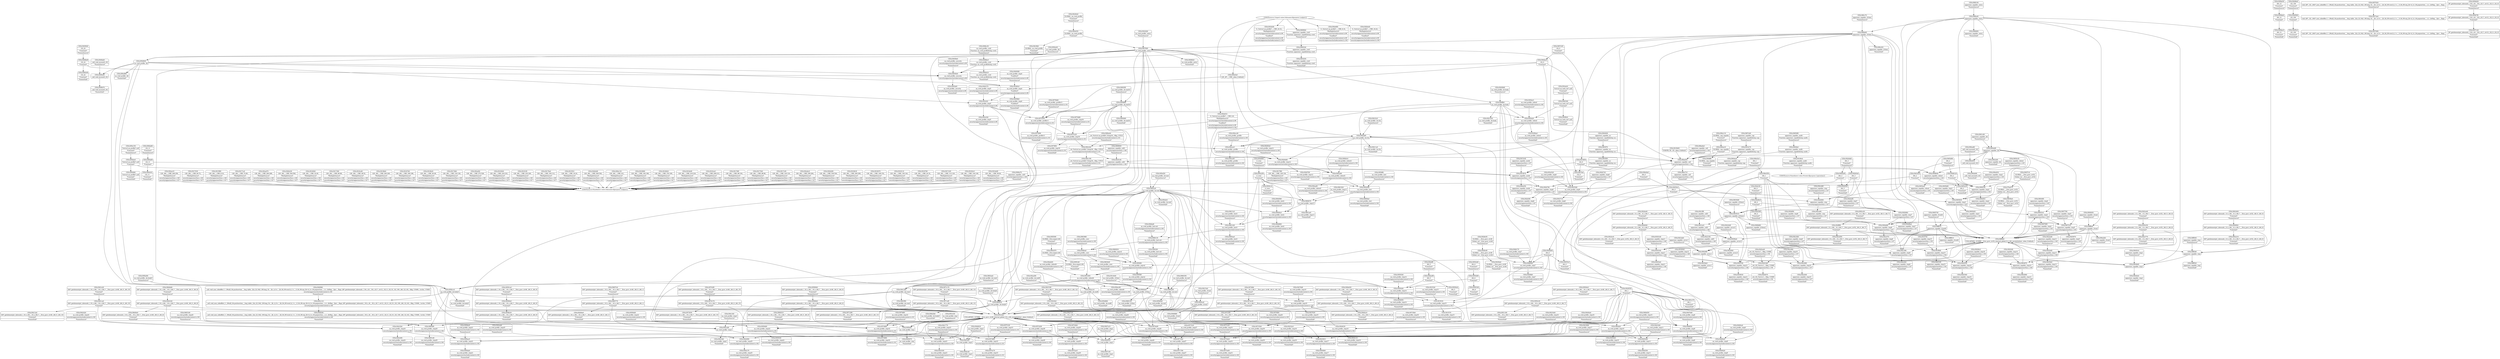 digraph {
	CE0x390ea80 [shape=record,shape=Mrecord,label="{CE0x390ea80|_call_void_mcount()_#2|*SummSource*}"]
	CE0x393fac0 [shape=record,shape=Mrecord,label="{CE0x393fac0|aa_cred_profile:_tobool|security/apparmor/include/context.h,100|*SummSource*}"]
	CE0x392b430 [shape=record,shape=Mrecord,label="{CE0x392b430|128:_i64,_:_CRE_544,592_|*MultipleSource*|security/apparmor/lsm.c,146|security/apparmor/lsm.c,147}"]
	CE0x3960b70 [shape=record,shape=Mrecord,label="{CE0x3960b70|aa_cred_profile:_tmp13}"]
	CE0x394eb00 [shape=record,shape=Mrecord,label="{CE0x394eb00|aa_cred_profile:_tobool4|security/apparmor/include/context.h,100|*SummSource*}"]
	CE0x39462c0 [shape=record,shape=Mrecord,label="{CE0x39462c0|i64*_getelementptr_inbounds_(_16_x_i64_,_16_x_i64_*___llvm_gcov_ctr46,_i64_0,_i64_4)|*Constant*|*SummSink*}"]
	CE0x3961ae0 [shape=record,shape=Mrecord,label="{CE0x3961ae0|aa_cred_profile:_tmp13|*SummSink*}"]
	CE0x39756d0 [shape=record,shape=Mrecord,label="{CE0x39756d0|aa_cred_profile:_profile11|security/apparmor/include/context.h,101|*SummSource*}"]
	CE0x38fd140 [shape=record,shape=Mrecord,label="{CE0x38fd140|apparmor_capable:_entry|*SummSource*}"]
	CE0x394cac0 [shape=record,shape=Mrecord,label="{CE0x394cac0|aa_cred_profile:_profile|security/apparmor/include/context.h,100}"]
	CE0x394b4e0 [shape=record,shape=Mrecord,label="{CE0x394b4e0|aa_cred_profile:_if.then}"]
	CE0x38fda40 [shape=record,shape=Mrecord,label="{CE0x38fda40|apparmor_capable:_entry}"]
	CE0x3904a90 [shape=record,shape=Mrecord,label="{CE0x3904a90|apparmor_capable:_bb}"]
	CE0x3941ca0 [shape=record,shape=Mrecord,label="{CE0x3941ca0|i64*_getelementptr_inbounds_(_16_x_i64_,_16_x_i64_*___llvm_gcov_ctr46,_i64_0,_i64_10)|*Constant*}"]
	CE0x3960350 [shape=record,shape=Mrecord,label="{CE0x3960350|aa_cred_profile:_do.end|*SummSource*}"]
	CE0x3943160 [shape=record,shape=Mrecord,label="{CE0x3943160|i64*_getelementptr_inbounds_(_16_x_i64_,_16_x_i64_*___llvm_gcov_ctr46,_i64_0,_i64_12)|*Constant*|*SummSource*}"]
	CE0x3904000 [shape=record,shape=Mrecord,label="{CE0x3904000|apparmor_capable:_ns|Function::apparmor_capable&Arg::ns::|*SummSource*}"]
	CE0x3904b60 [shape=record,shape=Mrecord,label="{CE0x3904b60|apparmor_capable:_tmp1}"]
	CE0x390a110 [shape=record,shape=Mrecord,label="{CE0x390a110|GLOBAL:_cap_capable|*Constant*|*SummSource*}"]
	CE0x3903f70 [shape=record,shape=Mrecord,label="{CE0x3903f70|apparmor_capable:_ns|Function::apparmor_capable&Arg::ns::}"]
	CE0x3950540 [shape=record,shape=Mrecord,label="{CE0x3950540|aa_cred_profile:_tmp14|security/apparmor/include/context.h,100|*SummSource*}"]
	CE0x390be40 [shape=record,shape=Mrecord,label="{CE0x390be40|_ret_%struct.aa_profile*_%tmp34,_!dbg_!15510|security/apparmor/include/context.h,101|*SummSource*}"]
	CE0x3946f50 [shape=record,shape=Mrecord,label="{CE0x3946f50|aa_cred_profile:_tmp8|security/apparmor/include/context.h,100}"]
	CE0x3963f90 [shape=record,shape=Mrecord,label="{CE0x3963f90|aa_cred_profile:_do.cond|*SummSink*}"]
	CE0x390a880 [shape=record,shape=Mrecord,label="{CE0x390a880|aa_cred_profile:_bb|*SummSink*}"]
	CE0x39651d0 [shape=record,shape=Mrecord,label="{CE0x39651d0|aa_cred_profile:_tmp20|security/apparmor/include/context.h,100|*SummSink*}"]
	CE0x395bbe0 [shape=record,shape=Mrecord,label="{CE0x395bbe0|aa_cred_profile:_tmp21|security/apparmor/include/context.h,100|*SummSource*}"]
	CE0x3902400 [shape=record,shape=Mrecord,label="{CE0x3902400|i64*_getelementptr_inbounds_(_8_x_i64_,_8_x_i64_*___llvm_gcov_ctr52,_i64_0,_i64_0)|*Constant*|*SummSource*}"]
	CE0x3905b80 [shape=record,shape=Mrecord,label="{CE0x3905b80|apparmor_capable:_tmp3|security/apparmor/lsm.c,145|*SummSource*}"]
	CE0x395b1c0 [shape=record,shape=Mrecord,label="{CE0x395b1c0|aa_cred_profile:_do.body5}"]
	CE0x390ece0 [shape=record,shape=Mrecord,label="{CE0x390ece0|aa_cred_profile:_lor.end}"]
	CE0x3966130 [shape=record,shape=Mrecord,label="{CE0x3966130|aa_cred_profile:_lnot.ext|security/apparmor/include/context.h,100}"]
	CE0x390d680 [shape=record,shape=Mrecord,label="{CE0x390d680|aa_cred_profile:_lnot2|security/apparmor/include/context.h,100|*SummSink*}"]
	CE0x3923be0 [shape=record,shape=Mrecord,label="{CE0x3923be0|apparmor_capable:_error.1|*SummSink*}"]
	CE0x39492a0 [shape=record,shape=Mrecord,label="{CE0x39492a0|aa_cred_profile:_tmp9|security/apparmor/include/context.h,100|*SummSource*}"]
	CE0x392fc80 [shape=record,shape=Mrecord,label="{CE0x392fc80|apparmor_capable:_tmp14|security/apparmor/lsm.c,149|*SummSource*}"]
	CE0x39206c0 [shape=record,shape=Mrecord,label="{CE0x39206c0|apparmor_capable:_tmp16|security/apparmor/lsm.c,150|*SummSource*}"]
	CE0x394ffb0 [shape=record,shape=Mrecord,label="{CE0x394ffb0|aa_cred_profile:_do.body}"]
	CE0x392b790 [shape=record,shape=Mrecord,label="{CE0x392b790|apparmor_capable:_tmp6|security/apparmor/lsm.c,147}"]
	CE0x395dfd0 [shape=record,shape=Mrecord,label="{CE0x395dfd0|%struct.aa_profile*_null|*Constant*|*SummSink*}"]
	CE0x393f920 [shape=record,shape=Mrecord,label="{CE0x393f920|%struct.aa_task_cxt*_null|*Constant*|*SummSink*}"]
	CE0x39043c0 [shape=record,shape=Mrecord,label="{CE0x39043c0|apparmor_capable:_tmp4|security/apparmor/lsm.c,145}"]
	CE0x3942ab0 [shape=record,shape=Mrecord,label="{CE0x3942ab0|aa_cred_profile:_tmp25|security/apparmor/include/context.h,100|*SummSource*}"]
	CE0x3905d90 [shape=record,shape=Mrecord,label="{CE0x3905d90|i64_2|*Constant*|*SummSource*}"]
	CE0x394c2d0 [shape=record,shape=Mrecord,label="{CE0x394c2d0|aa_cred_profile:_tmp2}"]
	CE0x3901c60 [shape=record,shape=Mrecord,label="{CE0x3901c60|apparmor_capable:_bb|*SummSource*}"]
	CE0x3958e50 [shape=record,shape=Mrecord,label="{CE0x3958e50|i64_12|*Constant*|*SummSource*}"]
	CE0x39423b0 [shape=record,shape=Mrecord,label="{CE0x39423b0|aa_cred_profile:_tmp24|security/apparmor/include/context.h,100}"]
	CE0x39240e0 [shape=record,shape=Mrecord,label="{CE0x39240e0|GLOBAL:_aa_cred_profile|*Constant*|*SummSource*}"]
	CE0x3916940 [shape=record,shape=Mrecord,label="{CE0x3916940|128:_i64,_:_CRE_32,40_|*MultipleSource*|security/apparmor/lsm.c,146|security/apparmor/lsm.c,147}"]
	CE0x3917390 [shape=record,shape=Mrecord,label="{CE0x3917390|128:_i64,_:_CRE_80,88_|*MultipleSource*|security/apparmor/lsm.c,146|security/apparmor/lsm.c,147}"]
	CE0x3906a70 [shape=record,shape=Mrecord,label="{CE0x3906a70|apparmor_capable:_call1|security/apparmor/lsm.c,146|*SummSink*}"]
	CE0x3958b30 [shape=record,shape=Mrecord,label="{CE0x3958b30|i64*_getelementptr_inbounds_(_16_x_i64_,_16_x_i64_*___llvm_gcov_ctr46,_i64_0,_i64_9)|*Constant*|*SummSink*}"]
	CE0x393edc0 [shape=record,shape=Mrecord,label="{CE0x393edc0|%struct.aa_task_cxt*_null|*Constant*|*SummSource*}"]
	CE0x39427a0 [shape=record,shape=Mrecord,label="{CE0x39427a0|i64*_getelementptr_inbounds_(_16_x_i64_,_16_x_i64_*___llvm_gcov_ctr46,_i64_0,_i64_12)|*Constant*|*SummSink*}"]
	CE0x395f1d0 [shape=record,shape=Mrecord,label="{CE0x395f1d0|GLOBAL:_llvm.expect.i64|*Constant*|*SummSink*}"]
	CE0x3916cd0 [shape=record,shape=Mrecord,label="{CE0x3916cd0|128:_i64,_:_CRE_48,52_|*MultipleSource*|security/apparmor/lsm.c,146|security/apparmor/lsm.c,147}"]
	CE0x392cdd0 [shape=record,shape=Mrecord,label="{CE0x392cdd0|apparmor_capable:_cmp|security/apparmor/lsm.c,147|*SummSource*}"]
	CE0x3965ea0 [shape=record,shape=Mrecord,label="{CE0x3965ea0|aa_cred_profile:_lnot3|security/apparmor/include/context.h,100|*SummSink*}"]
	CE0x390ea10 [shape=record,shape=Mrecord,label="{CE0x390ea10|GLOBAL:_cap_capable|*Constant*}"]
	CE0x394ce00 [shape=record,shape=Mrecord,label="{CE0x394ce00|aa_cred_profile:_profile|security/apparmor/include/context.h,100|*SummSink*}"]
	CE0x394fad0 [shape=record,shape=Mrecord,label="{CE0x394fad0|aa_cred_profile:_lnot.ext|security/apparmor/include/context.h,100|*SummSource*}"]
	CE0x3902c20 [shape=record,shape=Mrecord,label="{CE0x3902c20|i64*_getelementptr_inbounds_(_8_x_i64_,_8_x_i64_*___llvm_gcov_ctr52,_i64_0,_i64_7)|*Constant*|*SummSource*}"]
	CE0x394c3b0 [shape=record,shape=Mrecord,label="{CE0x394c3b0|aa_cred_profile:_tmp2|*SummSink*}"]
	CE0x3919bb0 [shape=record,shape=Mrecord,label="{CE0x3919bb0|128:_i64,_:_CRE_240,248_|*MultipleSource*|security/apparmor/lsm.c,146|security/apparmor/lsm.c,147}"]
	CE0x3905e30 [shape=record,shape=Mrecord,label="{CE0x3905e30|apparmor_capable:_tobool|security/apparmor/lsm.c,145|*SummSource*}"]
	CE0x392ce60 [shape=record,shape=Mrecord,label="{CE0x392ce60|apparmor_capable:_cmp|security/apparmor/lsm.c,147|*SummSink*}"]
	CE0x39055c0 [shape=record,shape=Mrecord,label="{CE0x39055c0|i64_0|*Constant*|*SummSink*}"]
	CE0x3922a40 [shape=record,shape=Mrecord,label="{CE0x3922a40|i64*_getelementptr_inbounds_(_8_x_i64_,_8_x_i64_*___llvm_gcov_ctr52,_i64_0,_i64_6)|*Constant*|*SummSource*}"]
	CE0x39412b0 [shape=record,shape=Mrecord,label="{CE0x39412b0|aa_cred_profile:_do.cond}"]
	CE0x395c430 [shape=record,shape=Mrecord,label="{CE0x395c430|aa_cred_profile:_tmp|*SummSource*}"]
	CE0x39502d0 [shape=record,shape=Mrecord,label="{CE0x39502d0|i64_6|*Constant*|*SummSource*}"]
	CE0x39276d0 [shape=record,shape=Mrecord,label="{CE0x39276d0|aa_cred_profile:_tmp19|security/apparmor/include/context.h,100|*SummSource*}"]
	CE0x392d6a0 [shape=record,shape=Mrecord,label="{CE0x392d6a0|apparmor_capable:_tmp7|security/apparmor/lsm.c,147|*SummSink*}"]
	CE0x3930940 [shape=record,shape=Mrecord,label="{CE0x3930940|apparmor_capable:_tmp12|security/apparmor/lsm.c,148|*SummSource*}"]
	CE0x39725f0 [shape=record,shape=Mrecord,label="{CE0x39725f0|i64*_getelementptr_inbounds_(_16_x_i64_,_16_x_i64_*___llvm_gcov_ctr46,_i64_0,_i64_14)|*Constant*|*SummSink*}"]
	CE0x39045c0 [shape=record,shape=Mrecord,label="{CE0x39045c0|apparmor_capable:_tmp1|*SummSource*}"]
	CE0x38ba710 [shape=record,shape=Mrecord,label="{CE0x38ba710|apparmor_capable:_call|security/apparmor/lsm.c,144|*SummSink*}"]
	CE0x3903f00 [shape=record,shape=Mrecord,label="{CE0x3903f00|apparmor_capable:_ns|Function::apparmor_capable&Arg::ns::|*SummSink*}"]
	CE0x3945360 [shape=record,shape=Mrecord,label="{CE0x3945360|aa_cred_profile:_tmp11|security/apparmor/include/context.h,100|*SummSource*}"]
	CE0x3972200 [shape=record,shape=Mrecord,label="{CE0x3972200|aa_cred_profile:_tmp28|security/apparmor/include/context.h,100}"]
	CE0x3922160 [shape=record,shape=Mrecord,label="{CE0x3922160|apparmor_capable:_call3|security/apparmor/lsm.c,148|*SummSink*}"]
	CE0x39215e0 [shape=record,shape=Mrecord,label="{CE0x39215e0|aa_cred_profile:_if.end|*SummSource*}"]
	CE0x3963b40 [shape=record,shape=Mrecord,label="{CE0x3963b40|aa_cred_profile:_conv|security/apparmor/include/context.h,100|*SummSink*}"]
	CE0x3920550 [shape=record,shape=Mrecord,label="{CE0x3920550|apparmor_capable:_tmp16|security/apparmor/lsm.c,150}"]
	CE0x3951180 [shape=record,shape=Mrecord,label="{CE0x3951180|i64*_getelementptr_inbounds_(_16_x_i64_,_16_x_i64_*___llvm_gcov_ctr46,_i64_0,_i64_7)|*Constant*|*SummSink*}"]
	CE0x39722e0 [shape=record,shape=Mrecord,label="{CE0x39722e0|aa_cred_profile:_tmp28|security/apparmor/include/context.h,100|*SummSink*}"]
	CE0x3950440 [shape=record,shape=Mrecord,label="{CE0x3950440|aa_cred_profile:_tmp14|security/apparmor/include/context.h,100}"]
	CE0x392b5e0 [shape=record,shape=Mrecord,label="{CE0x392b5e0|i64_3|*Constant*}"]
	CE0x39187d0 [shape=record,shape=Mrecord,label="{CE0x39187d0|128:_i64,_:_CRE_160,188_|*MultipleSource*|security/apparmor/lsm.c,146|security/apparmor/lsm.c,147}"]
	CE0x393dc80 [shape=record,shape=Mrecord,label="{CE0x393dc80|0:_%struct.aa_profile*,_:_CRE_24,32_|*MultipleSource*|security/apparmor/include/context.h,99|*LoadInst*|security/apparmor/include/context.h,99|security/apparmor/include/context.h,100}"]
	CE0x3916b20 [shape=record,shape=Mrecord,label="{CE0x3916b20|128:_i64,_:_CRE_40,48_|*MultipleSource*|security/apparmor/lsm.c,146|security/apparmor/lsm.c,147}"]
	CE0x3917db0 [shape=record,shape=Mrecord,label="{CE0x3917db0|128:_i64,_:_CRE_124,128_|*MultipleSource*|security/apparmor/lsm.c,146|security/apparmor/lsm.c,147}"]
	CE0x3961920 [shape=record,shape=Mrecord,label="{CE0x3961920|aa_cred_profile:_tmp13|*SummSource*}"]
	CE0x392af20 [shape=record,shape=Mrecord,label="{CE0x392af20|128:_i64,_:_CRE_272,528_|*MultipleSource*|security/apparmor/lsm.c,146|security/apparmor/lsm.c,147}"]
	CE0x393fa20 [shape=record,shape=Mrecord,label="{CE0x393fa20|aa_cred_profile:_tobool|security/apparmor/include/context.h,100}"]
	CE0x39411a0 [shape=record,shape=Mrecord,label="{CE0x39411a0|aa_cred_profile:_lor.rhs|*SummSink*}"]
	CE0x3965770 [shape=record,shape=Mrecord,label="{CE0x3965770|i64*_getelementptr_inbounds_(_16_x_i64_,_16_x_i64_*___llvm_gcov_ctr46,_i64_0,_i64_1)|*Constant*}"]
	CE0x3908820 [shape=record,shape=Mrecord,label="{CE0x3908820|aa_cred_profile:_entry|*SummSink*}"]
	CE0x38fde60 [shape=record,shape=Mrecord,label="{CE0x38fde60|apparmor_capable:_if.then}"]
	CE0x392a290 [shape=record,shape=Mrecord,label="{CE0x392a290|aa_cred_profile:_do.end8|*SummSource*}"]
	CE0x3919040 [shape=record,shape=Mrecord,label="{CE0x3919040|128:_i64,_:_CRE_224,232_|*MultipleSource*|security/apparmor/lsm.c,146|security/apparmor/lsm.c,147}"]
	CE0x390de80 [shape=record,shape=Mrecord,label="{CE0x390de80|i32_11|*Constant*|*SummSource*}"]
	CE0x3974f80 [shape=record,shape=Mrecord,label="{CE0x3974f80|aa_cred_profile:_tmp33|security/apparmor/include/context.h,101}"]
	CE0x3915c40 [shape=record,shape=Mrecord,label="{CE0x3915c40|apparmor_capable:_mode|security/apparmor/lsm.c,147|*SummSource*}"]
	CE0x3941650 [shape=record,shape=Mrecord,label="{CE0x3941650|aa_cred_profile:_tmp23|security/apparmor/include/context.h,100}"]
	CE0x3975890 [shape=record,shape=Mrecord,label="{CE0x3975890|aa_cred_profile:_profile11|security/apparmor/include/context.h,101|*SummSink*}"]
	CE0x3973c40 [shape=record,shape=Mrecord,label="{CE0x3973c40|aa_cred_profile:_tmp31|security/apparmor/include/context.h,100|*SummSource*}"]
	CE0x390a2b0 [shape=record,shape=Mrecord,label="{CE0x390a2b0|apparmor_capable:_if.end|*SummSink*}"]
	CE0x39191f0 [shape=record,shape=Mrecord,label="{CE0x39191f0|128:_i64,_:_CRE_232,240_|*MultipleSource*|security/apparmor/lsm.c,146|security/apparmor/lsm.c,147}"]
	CE0x39275b0 [shape=record,shape=Mrecord,label="{CE0x39275b0|aa_cred_profile:_tmp19|security/apparmor/include/context.h,100}"]
	CE0x3922ed0 [shape=record,shape=Mrecord,label="{CE0x3922ed0|apparmor_capable:_tmp13|security/apparmor/lsm.c,149|*SummSource*}"]
	CE0x39090b0 [shape=record,shape=Mrecord,label="{CE0x39090b0|apparmor_capable:_cred|Function::apparmor_capable&Arg::cred::|*SummSource*}"]
	CE0x391f6d0 [shape=record,shape=Mrecord,label="{CE0x391f6d0|apparmor_capable:_tmp15|security/apparmor/lsm.c,150}"]
	CE0x3963980 [shape=record,shape=Mrecord,label="{CE0x3963980|aa_cred_profile:_conv|security/apparmor/include/context.h,100|*SummSource*}"]
	CE0x39224d0 [shape=record,shape=Mrecord,label="{CE0x39224d0|apparmor_capable:_error.0|*SummSource*}"]
	CE0x39436a0 [shape=record,shape=Mrecord,label="{CE0x39436a0|GLOBAL:___llvm_gcov_ctr46|Global_var:__llvm_gcov_ctr46|*SummSink*}"]
	CE0x393d0c0 [shape=record,shape=Mrecord,label="{CE0x393d0c0|aa_cred_profile:_tmp4|*LoadInst*|security/apparmor/include/context.h,99}"]
	CE0x3928560 [shape=record,shape=Mrecord,label="{CE0x3928560|i32_100|*Constant*}"]
	CE0x39091b0 [shape=record,shape=Mrecord,label="{CE0x39091b0|apparmor_capable:_cred|Function::apparmor_capable&Arg::cred::}"]
	CE0x39178a0 [shape=record,shape=Mrecord,label="{CE0x39178a0|128:_i64,_:_CRE_104,112_|*MultipleSource*|security/apparmor/lsm.c,146|security/apparmor/lsm.c,147}"]
	CE0x3905a30 [shape=record,shape=Mrecord,label="{CE0x3905a30|i64_2|*Constant*|*SummSink*}"]
	CE0x39030d0 [shape=record,shape=Mrecord,label="{CE0x39030d0|apparmor_capable:_if.then2|*SummSource*}"]
	CE0x395dee0 [shape=record,shape=Mrecord,label="{CE0x395dee0|%struct.aa_profile*_null|*Constant*}"]
	CE0x3951600 [shape=record,shape=Mrecord,label="{CE0x3951600|aa_cred_profile:_tobool4|security/apparmor/include/context.h,100}"]
	CE0x390e8c0 [shape=record,shape=Mrecord,label="{CE0x390e8c0|apparmor_capable:_tmp2|security/apparmor/lsm.c,145|*SummSink*}"]
	CE0x3970e90 [shape=record,shape=Mrecord,label="{CE0x3970e90|aa_cred_profile:_tmp26|security/apparmor/include/context.h,100}"]
	CE0x38ff610 [shape=record,shape=Mrecord,label="{CE0x38ff610|apparmor_capable:_if.end4|*SummSink*}"]
	CE0x39050f0 [shape=record,shape=Mrecord,label="{CE0x39050f0|apparmor_capable:_audit|Function::apparmor_capable&Arg::audit::|*SummSource*}"]
	CE0x392b720 [shape=record,shape=Mrecord,label="{CE0x392b720|apparmor_capable:_tmp6|security/apparmor/lsm.c,147|*SummSource*}"]
	CE0x3915f10 [shape=record,shape=Mrecord,label="{CE0x3915f10|128:_i64,_:_CRE_16,24_|*MultipleSource*|security/apparmor/lsm.c,146|security/apparmor/lsm.c,147}"]
	CE0x392ba80 [shape=record,shape=Mrecord,label="{CE0x392ba80|apparmor_capable:_tmp7|security/apparmor/lsm.c,147|*SummSource*}"]
	CE0x3908640 [shape=record,shape=Mrecord,label="{CE0x3908640|apparmor_capable:_tobool|security/apparmor/lsm.c,145}"]
	CE0x392b0d0 [shape=record,shape=Mrecord,label="{CE0x392b0d0|128:_i64,_:_CRE_528,536_|*MultipleSource*|security/apparmor/lsm.c,146|security/apparmor/lsm.c,147}"]
	CE0x3922770 [shape=record,shape=Mrecord,label="{CE0x3922770|i64*_getelementptr_inbounds_(_8_x_i64_,_8_x_i64_*___llvm_gcov_ctr52,_i64_0,_i64_6)|*Constant*|*SummSink*}"]
	CE0x392d360 [shape=record,shape=Mrecord,label="{CE0x392d360|i64_4|*Constant*|*SummSink*}"]
	CE0x390d4c0 [shape=record,shape=Mrecord,label="{CE0x390d4c0|aa_cred_profile:_lnot2|security/apparmor/include/context.h,100}"]
	CE0x390e130 [shape=record,shape=Mrecord,label="{CE0x390e130|128:_i64,_:_CRE_0,8_|*MultipleSource*|security/apparmor/lsm.c,146|security/apparmor/lsm.c,147}"]
	CE0x3949a40 [shape=record,shape=Mrecord,label="{CE0x3949a40|_call_void_mcount()_#2}"]
	CE0x3918980 [shape=record,shape=Mrecord,label="{CE0x3918980|128:_i64,_:_CRE_192,196_|*MultipleSource*|security/apparmor/lsm.c,146|security/apparmor/lsm.c,147}"]
	CE0x3909460 [shape=record,shape=Mrecord,label="{CE0x3909460|aa_cred_profile:_do.end10|*SummSink*}"]
	CE0x3947c50 [shape=record,shape=Mrecord,label="{CE0x3947c50|aa_cred_profile:_tmp1|*SummSink*}"]
	CE0x3905d20 [shape=record,shape=Mrecord,label="{CE0x3905d20|apparmor_capable:_tmp3|security/apparmor/lsm.c,145|*SummSink*}"]
	CE0x39435d0 [shape=record,shape=Mrecord,label="{CE0x39435d0|aa_cred_profile:_tmp6|security/apparmor/include/context.h,100}"]
	CE0x3975d80 [shape=record,shape=Mrecord,label="{CE0x3975d80|aa_cred_profile:_tmp34|security/apparmor/include/context.h,101|*SummSource*}"]
	CE0x39058a0 [shape=record,shape=Mrecord,label="{CE0x39058a0|GLOBAL:___llvm_gcov_ctr52|Global_var:__llvm_gcov_ctr52|*SummSink*}"]
	CE0x3915b70 [shape=record,shape=Mrecord,label="{CE0x3915b70|apparmor_capable:_mode|security/apparmor/lsm.c,147}"]
	CE0x393fba0 [shape=record,shape=Mrecord,label="{CE0x393fba0|aa_cred_profile:_tobool|security/apparmor/include/context.h,100|*SummSink*}"]
	CE0x394aa80 [shape=record,shape=Mrecord,label="{CE0x394aa80|aa_cred_profile:_tobool1|security/apparmor/include/context.h,100}"]
	CE0x38fcd30 [shape=record,shape=Mrecord,label="{CE0x38fcd30|apparmor_capable:_if.then|*SummSink*}"]
	CE0x39640c0 [shape=record,shape=Mrecord,label="{CE0x39640c0|aa_cred_profile:_do.body6}"]
	CE0x38ba630 [shape=record,shape=Mrecord,label="{CE0x38ba630|apparmor_capable:_call|security/apparmor/lsm.c,144}"]
	CE0x3957690 [shape=record,shape=Mrecord,label="{CE0x3957690|void_(i8*,_i32,_i64)*_asm_sideeffect_1:_09ud2_0A.pushsection___bug_table,_22a_22_0A2:_09.long_1b_-_2b,_$_0:c_-_2b_0A_09.word_$_1:c_,_0_0A_09.org_2b+$_2:c_0A.popsection_,_i,i,i,_dirflag_,_fpsr_,_flags_|*SummSink*}"]
	CE0x3918620 [shape=record,shape=Mrecord,label="{CE0x3918620|128:_i64,_:_CRE_152,160_|*MultipleSource*|security/apparmor/lsm.c,146|security/apparmor/lsm.c,147}"]
	CE0x390def0 [shape=record,shape=Mrecord,label="{CE0x390def0|i32_11|*Constant*}"]
	CE0x3903d30 [shape=record,shape=Mrecord,label="{CE0x3903d30|apparmor_capable:_cred|Function::apparmor_capable&Arg::cred::|*SummSink*}"]
	CE0x3910650 [shape=record,shape=Mrecord,label="{CE0x3910650|i32_0|*Constant*}"]
	CE0x395f390 [shape=record,shape=Mrecord,label="{CE0x395f390|GLOBAL:_llvm.expect.i64|*Constant*|*SummSource*}"]
	CE0x3972ac0 [shape=record,shape=Mrecord,label="{CE0x3972ac0|aa_cred_profile:_tmp29|security/apparmor/include/context.h,100|*SummSink*}"]
	CE0x3920b70 [shape=record,shape=Mrecord,label="{CE0x3920b70|_ret_i32_%error.1,_!dbg_!15489|security/apparmor/lsm.c,150|*SummSink*}"]
	CE0x394e610 [shape=record,shape=Mrecord,label="{CE0x394e610|0:_%struct.aa_profile*,_:_CRE_0,8_|*MultipleSource*|security/apparmor/include/context.h,99|*LoadInst*|security/apparmor/include/context.h,99|security/apparmor/include/context.h,100}"]
	CE0x3949b70 [shape=record,shape=Mrecord,label="{CE0x3949b70|_call_void_mcount()_#2|*SummSink*}"]
	CE0x391f030 [shape=record,shape=Mrecord,label="{CE0x391f030|aa_cred_profile:_tmp15|security/apparmor/include/context.h,100}"]
	CE0x39303e0 [shape=record,shape=Mrecord,label="{CE0x39303e0|apparmor_capable:_tmp11|security/apparmor/lsm.c,148|*SummSink*}"]
	CE0x390eb90 [shape=record,shape=Mrecord,label="{CE0x390eb90|_call_void_mcount()_#2|*SummSink*}"]
	CE0x39748f0 [shape=record,shape=Mrecord,label="{CE0x39748f0|aa_cred_profile:_tmp32|security/apparmor/include/context.h,101|*SummSource*}"]
	CE0x3942fe0 [shape=record,shape=Mrecord,label="{CE0x3942fe0|i64*_getelementptr_inbounds_(_16_x_i64_,_16_x_i64_*___llvm_gcov_ctr46,_i64_0,_i64_12)|*Constant*}"]
	CE0x39591a0 [shape=record,shape=Mrecord,label="{CE0x39591a0|i64*_getelementptr_inbounds_(_16_x_i64_,_16_x_i64_*___llvm_gcov_ctr46,_i64_0,_i64_9)|*Constant*|*SummSource*}"]
	CE0x3957120 [shape=record,shape=Mrecord,label="{CE0x3957120|i8*_getelementptr_inbounds_(_36_x_i8_,_36_x_i8_*_.str12,_i32_0,_i32_0)|*Constant*|*SummSink*}"]
	CE0x390afe0 [shape=record,shape=Mrecord,label="{CE0x390afe0|aa_cred_profile:_tmp10|security/apparmor/include/context.h,100}"]
	CE0x395b280 [shape=record,shape=Mrecord,label="{CE0x395b280|aa_cred_profile:_do.body5|*SummSource*}"]
	CE0x390c020 [shape=record,shape=Mrecord,label="{CE0x390c020|_ret_%struct.aa_profile*_%tmp34,_!dbg_!15510|security/apparmor/include/context.h,101}"]
	CE0x39242b0 [shape=record,shape=Mrecord,label="{CE0x39242b0|aa_cred_profile:_entry|*SummSource*}"]
	CE0x395da40 [shape=record,shape=Mrecord,label="{CE0x395da40|aa_cred_profile:_bb|*SummSource*}"]
	CE0x395b390 [shape=record,shape=Mrecord,label="{CE0x395b390|aa_cred_profile:_do.body5|*SummSink*}"]
	CE0x391f370 [shape=record,shape=Mrecord,label="{CE0x391f370|aa_cred_profile:_tmp15|security/apparmor/include/context.h,100|*SummSink*}"]
	CE0x3943710 [shape=record,shape=Mrecord,label="{CE0x3943710|aa_cred_profile:_tmp6|security/apparmor/include/context.h,100|*SummSink*}"]
	CE0x393e520 [shape=record,shape=Mrecord,label="{CE0x393e520|aa_cred_profile:_tmp6|security/apparmor/include/context.h,100|*SummSource*}"]
	CE0x3959840 [shape=record,shape=Mrecord,label="{CE0x3959840|i64*_getelementptr_inbounds_(_16_x_i64_,_16_x_i64_*___llvm_gcov_ctr46,_i64_0,_i64_0)|*Constant*}"]
	CE0x3944110 [shape=record,shape=Mrecord,label="{CE0x3944110|aa_cred_profile:_tmp18|security/apparmor/include/context.h,100|*SummSink*}"]
	CE0x3907e50 [shape=record,shape=Mrecord,label="{CE0x3907e50|i32_0|*Constant*|*SummSource*}"]
	CE0x390aa60 [shape=record,shape=Mrecord,label="{CE0x390aa60|aa_cred_profile:_lor.rhs}"]
	CE0x39307d0 [shape=record,shape=Mrecord,label="{CE0x39307d0|apparmor_capable:_tmp12|security/apparmor/lsm.c,148}"]
	CE0x395bac0 [shape=record,shape=Mrecord,label="{CE0x395bac0|aa_cred_profile:_tmp21|security/apparmor/include/context.h,100}"]
	CE0x3918e90 [shape=record,shape=Mrecord,label="{CE0x3918e90|128:_i64,_:_CRE_216,224_|*MultipleSource*|security/apparmor/lsm.c,146|security/apparmor/lsm.c,147}"]
	CE0x3959540 [shape=record,shape=Mrecord,label="{CE0x3959540|aa_cred_profile:_tmp22|security/apparmor/include/context.h,100|*SummSink*}"]
	CE0x3942990 [shape=record,shape=Mrecord,label="{CE0x3942990|aa_cred_profile:_tmp25|security/apparmor/include/context.h,100}"]
	CE0x3921ec0 [shape=record,shape=Mrecord,label="{CE0x3921ec0|apparmor_capable:_call3|security/apparmor/lsm.c,148}"]
	CE0x3918ce0 [shape=record,shape=Mrecord,label="{CE0x3918ce0|128:_i64,_:_CRE_208,212_|*MultipleSource*|security/apparmor/lsm.c,146|security/apparmor/lsm.c,147}"]
	CE0x3941930 [shape=record,shape=Mrecord,label="{CE0x3941930|aa_cred_profile:_tmp23|security/apparmor/include/context.h,100|*SummSink*}"]
	CE0x395bda0 [shape=record,shape=Mrecord,label="{CE0x395bda0|aa_cred_profile:_tmp21|security/apparmor/include/context.h,100|*SummSink*}"]
	CE0x3975f00 [shape=record,shape=Mrecord,label="{CE0x3975f00|aa_cred_profile:_tmp34|security/apparmor/include/context.h,101|*SummSink*}"]
	CE0x3904ea0 [shape=record,shape=Mrecord,label="{CE0x3904ea0|apparmor_capable:_cap|Function::apparmor_capable&Arg::cap::|*SummSink*}"]
	CE0x39235c0 [shape=record,shape=Mrecord,label="{CE0x39235c0|aa_cred_profile:_tmp16|security/apparmor/include/context.h,100|*SummSink*}"]
	CE0x394ee90 [shape=record,shape=Mrecord,label="{CE0x394ee90|i64_5|*Constant*}"]
	CE0x391f740 [shape=record,shape=Mrecord,label="{CE0x391f740|apparmor_capable:_tmp15|security/apparmor/lsm.c,150|*SummSource*}"]
	CE0x392d0c0 [shape=record,shape=Mrecord,label="{CE0x392d0c0|i64_4|*Constant*}"]
	CE0x394eff0 [shape=record,shape=Mrecord,label="{CE0x394eff0|i64_5|*Constant*|*SummSource*}"]
	CE0x395c110 [shape=record,shape=Mrecord,label="{CE0x395c110|_call_void_asm_sideeffect_1:_09ud2_0A.pushsection___bug_table,_22a_22_0A2:_09.long_1b_-_2b,_$_0:c_-_2b_0A_09.word_$_1:c_,_0_0A_09.org_2b+$_2:c_0A.popsection_,_i,i,i,_dirflag_,_fpsr_,_flags_(i8*_getelementptr_inbounds_(_36_x_i8_,_36_x_i8_*_.str12,_i32_0,_i32_0),_i32_100,_i64_12)_#2,_!dbg_!15490,_!srcloc_!15493|security/apparmor/include/context.h,100}"]
	CE0x3920a40 [shape=record,shape=Mrecord,label="{CE0x3920a40|_ret_i32_%error.1,_!dbg_!15489|security/apparmor/lsm.c,150|*SummSource*}"]
	CE0x390e050 [shape=record,shape=Mrecord,label="{CE0x390e050|apparmor_capable:_mode|security/apparmor/lsm.c,147|*SummSink*}"]
	CE0x3970f70 [shape=record,shape=Mrecord,label="{CE0x3970f70|aa_cred_profile:_tmp26|security/apparmor/include/context.h,100|*SummSink*}"]
	CE0x390e630 [shape=record,shape=Mrecord,label="{CE0x390e630|_call_void_mcount()_#2}"]
	CE0x3926760 [shape=record,shape=Mrecord,label="{CE0x3926760|aa_cred_profile:_tmp12|security/apparmor/include/context.h,100|*SummSink*}"]
	CE0x3947a10 [shape=record,shape=Mrecord,label="{CE0x3947a10|aa_cred_profile:_tmp1|*SummSource*}"]
	CE0x3973620 [shape=record,shape=Mrecord,label="{CE0x3973620|aa_cred_profile:_tmp30|security/apparmor/include/context.h,100|*SummSink*}"]
	CE0x3914440 [shape=record,shape=Mrecord,label="{CE0x3914440|aa_cred_profile:_if.then|*SummSource*}"]
	CE0x3929550 [shape=record,shape=Mrecord,label="{CE0x3929550|i64_1|*Constant*}"]
	CE0x3923990 [shape=record,shape=Mrecord,label="{CE0x3923990|aa_cred_profile:_tmp17|security/apparmor/include/context.h,100|*SummSource*}"]
	CE0x3971780 [shape=record,shape=Mrecord,label="{CE0x3971780|aa_cred_profile:_tmp27|security/apparmor/include/context.h,100|*SummSink*}"]
	CE0x3950dc0 [shape=record,shape=Mrecord,label="{CE0x3950dc0|i64*_getelementptr_inbounds_(_16_x_i64_,_16_x_i64_*___llvm_gcov_ctr46,_i64_0,_i64_7)|*Constant*|*SummSource*}"]
	CE0x39176f0 [shape=record,shape=Mrecord,label="{CE0x39176f0|128:_i64,_:_CRE_96,104_|*MultipleSource*|security/apparmor/lsm.c,146|security/apparmor/lsm.c,147}"]
	CE0x38ba6a0 [shape=record,shape=Mrecord,label="{CE0x38ba6a0|apparmor_capable:_call|security/apparmor/lsm.c,144|*SummSource*}"]
	CE0x3959ff0 [shape=record,shape=Mrecord,label="{CE0x3959ff0|aa_cred_profile:_lnot|security/apparmor/include/context.h,100|*SummSource*}"]
	CE0x39413a0 [shape=record,shape=Mrecord,label="{CE0x39413a0|i64*_getelementptr_inbounds_(_16_x_i64_,_16_x_i64_*___llvm_gcov_ctr46,_i64_0,_i64_10)|*Constant*|*SummSink*}"]
	CE0x392d4d0 [shape=record,shape=Mrecord,label="{CE0x392d4d0|i64_3|*Constant*|*SummSource*}"]
	CE0x39093f0 [shape=record,shape=Mrecord,label="{CE0x39093f0|aa_cred_profile:_do.end10|*SummSource*}"]
	CE0x39026f0 [shape=record,shape=Mrecord,label="{CE0x39026f0|apparmor_capable:_error.1}"]
	CE0x392d3f0 [shape=record,shape=Mrecord,label="{CE0x392d3f0|apparmor_capable:_tmp6|security/apparmor/lsm.c,147|*SummSink*}"]
	CE0x391f1b0 [shape=record,shape=Mrecord,label="{CE0x391f1b0|aa_cred_profile:_tmp15|security/apparmor/include/context.h,100|*SummSource*}"]
	CE0x392f5c0 [shape=record,shape=Mrecord,label="{CE0x392f5c0|i32_100|*Constant*|*SummSink*}"]
	CE0x394c340 [shape=record,shape=Mrecord,label="{CE0x394c340|aa_cred_profile:_tmp2|*SummSource*}"]
	CE0x39059c0 [shape=record,shape=Mrecord,label="{CE0x39059c0|i64_0|*Constant*}"]
	CE0x3907690 [shape=record,shape=Mrecord,label="{CE0x3907690|apparmor_capable:_tmp4|security/apparmor/lsm.c,145|*SummSink*}"]
	CE0x3907800 [shape=record,shape=Mrecord,label="{CE0x3907800|aa_cred_profile:_entry}"]
	CE0x3950650 [shape=record,shape=Mrecord,label="{CE0x3950650|aa_cred_profile:_tmp14|security/apparmor/include/context.h,100|*SummSink*}"]
	CE0x3974170 [shape=record,shape=Mrecord,label="{CE0x3974170|i64*_getelementptr_inbounds_(_16_x_i64_,_16_x_i64_*___llvm_gcov_ctr46,_i64_0,_i64_15)|*Constant*}"]
	CE0x3923ab0 [shape=record,shape=Mrecord,label="{CE0x3923ab0|apparmor_capable:_error.1|*SummSource*}"]
	CE0x394bbb0 [shape=record,shape=Mrecord,label="{CE0x394bbb0|i64*_getelementptr_inbounds_(_16_x_i64_,_16_x_i64_*___llvm_gcov_ctr46,_i64_0,_i64_4)|*Constant*}"]
	CE0x39649e0 [shape=record,shape=Mrecord,label="{CE0x39649e0|i64*_getelementptr_inbounds_(_16_x_i64_,_16_x_i64_*___llvm_gcov_ctr46,_i64_0,_i64_8)|*Constant*|*SummSink*}"]
	CE0x3956d20 [shape=record,shape=Mrecord,label="{CE0x3956d20|i8*_getelementptr_inbounds_(_36_x_i8_,_36_x_i8_*_.str12,_i32_0,_i32_0)|*Constant*|*SummSource*}"]
	CE0x3958de0 [shape=record,shape=Mrecord,label="{CE0x3958de0|i64_12|*Constant*}"]
	CE0x392a1c0 [shape=record,shape=Mrecord,label="{CE0x392a1c0|aa_cred_profile:_do.end8}"]
	CE0x390e930 [shape=record,shape=Mrecord,label="{CE0x390e930|GLOBAL:_aa_cred_profile|*Constant*}"]
	CE0x395b0a0 [shape=record,shape=Mrecord,label="{CE0x395b0a0|aa_cred_profile:_do.end|*SummSink*}"]
	CE0x3925970 [shape=record,shape=Mrecord,label="{CE0x3925970|apparmor_capable:_tmp5|security/apparmor/lsm.c,145|*SummSink*}"]
	CE0x3948bd0 [shape=record,shape=Mrecord,label="{CE0x3948bd0|i32_22|*Constant*}"]
	CE0x3950340 [shape=record,shape=Mrecord,label="{CE0x3950340|i64_6|*Constant*|*SummSink*}"]
	CE0x395f4f0 [shape=record,shape=Mrecord,label="{CE0x395f4f0|aa_cred_profile:_expval|security/apparmor/include/context.h,100}"]
	CE0x3908120 [shape=record,shape=Mrecord,label="{CE0x3908120|i64_2|*Constant*}"]
	CE0x3908bc0 [shape=record,shape=Mrecord,label="{CE0x3908bc0|aa_cred_profile:_cred|Function::aa_cred_profile&Arg::cred::}"]
	CE0x39022d0 [shape=record,shape=Mrecord,label="{CE0x39022d0|apparmor_capable:_bb|*SummSink*}"]
	CE0x3923440 [shape=record,shape=Mrecord,label="{CE0x3923440|aa_cred_profile:_tmp16|security/apparmor/include/context.h,100|*SummSource*}"]
	CE0x3971af0 [shape=record,shape=Mrecord,label="{CE0x3971af0|i64*_getelementptr_inbounds_(_16_x_i64_,_16_x_i64_*___llvm_gcov_ctr46,_i64_0,_i64_13)|*Constant*}"]
	CE0x392c380 [shape=record,shape=Mrecord,label="{CE0x392c380|apparmor_capable:_tmp9|security/apparmor/lsm.c,147}"]
	CE0x3972900 [shape=record,shape=Mrecord,label="{CE0x3972900|aa_cred_profile:_tmp29|security/apparmor/include/context.h,100|*SummSource*}"]
	CE0x38fcc70 [shape=record,shape=Mrecord,label="{CE0x38fcc70|apparmor_capable:_if.then|*SummSource*}"]
	CE0x3973540 [shape=record,shape=Mrecord,label="{CE0x3973540|aa_cred_profile:_tmp30|security/apparmor/include/context.h,100}"]
	CE0x39742f0 [shape=record,shape=Mrecord,label="{CE0x39742f0|i64*_getelementptr_inbounds_(_16_x_i64_,_16_x_i64_*___llvm_gcov_ctr46,_i64_0,_i64_15)|*Constant*|*SummSource*}"]
	CE0x3959940 [shape=record,shape=Mrecord,label="{CE0x3959940|i64*_getelementptr_inbounds_(_16_x_i64_,_16_x_i64_*___llvm_gcov_ctr46,_i64_0,_i64_0)|*Constant*|*SummSource*}"]
	CE0x392c620 [shape=record,shape=Mrecord,label="{CE0x392c620|apparmor_capable:_tmp9|security/apparmor/lsm.c,147|*SummSink*}"]
	CE0x3928e50 [shape=record,shape=Mrecord,label="{CE0x3928e50|GLOBAL:___llvm_gcov_ctr46|Global_var:__llvm_gcov_ctr46|*SummSource*}"]
	CE0x393cfc0 [shape=record,shape=Mrecord,label="{CE0x393cfc0|aa_cred_profile:_tmp5|security/apparmor/include/context.h,99}"]
	CE0x3922e60 [shape=record,shape=Mrecord,label="{CE0x3922e60|apparmor_capable:_tmp13|security/apparmor/lsm.c,149}"]
	CE0x3908d60 [shape=record,shape=Mrecord,label="{CE0x3908d60|apparmor_capable:_if.then2|*SummSink*}"]
	CE0x39613c0 [shape=record,shape=Mrecord,label="{CE0x39613c0|aa_cred_profile:_lnot3|security/apparmor/include/context.h,100|*SummSource*}"]
	CE0x3920360 [shape=record,shape=Mrecord,label="{CE0x3920360|apparmor_capable:_tmp16|security/apparmor/lsm.c,150|*SummSink*}"]
	CE0x3900740 [shape=record,shape=Mrecord,label="{CE0x3900740|apparmor_capable:_if.end4|*SummSource*}"]
	CE0x395f5f0 [shape=record,shape=Mrecord,label="{CE0x395f5f0|aa_cred_profile:_expval|security/apparmor/include/context.h,100|*SummSink*}"]
	CE0x3910c70 [shape=record,shape=Mrecord,label="{CE0x3910c70|apparmor_capable:_cap|Function::apparmor_capable&Arg::cap::}"]
	CE0x3921430 [shape=record,shape=Mrecord,label="{CE0x3921430|aa_cred_profile:_do.body|*SummSink*}"]
	CE0x395c4a0 [shape=record,shape=Mrecord,label="{CE0x395c4a0|COLLAPSED:_GCMRE___llvm_gcov_ctr46_internal_global_16_x_i64_zeroinitializer:_elem_0:default:}"]
	CE0x38ff810 [shape=record,shape=Mrecord,label="{CE0x38ff810|apparmor_capable:_if.end4}"]
	CE0x39484e0 [shape=record,shape=Mrecord,label="{CE0x39484e0|aa_cred_profile:_tmp9|security/apparmor/include/context.h,100}"]
	CE0x3950260 [shape=record,shape=Mrecord,label="{CE0x3950260|i64_6|*Constant*}"]
	CE0x38ff3d0 [shape=record,shape=Mrecord,label="{CE0x38ff3d0|apparmor_capable:_tmp}"]
	CE0x3972e30 [shape=record,shape=Mrecord,label="{CE0x3972e30|i64*_getelementptr_inbounds_(_16_x_i64_,_16_x_i64_*___llvm_gcov_ctr46,_i64_0,_i64_14)|*Constant*}"]
	CE0x394c4a0 [shape=record,shape=Mrecord,label="{CE0x394c4a0|aa_cred_profile:_tmp3}"]
	CE0x3922600 [shape=record,shape=Mrecord,label="{CE0x3922600|apparmor_capable:_error.0|*SummSink*}"]
	CE0x3940300 [shape=record,shape=Mrecord,label="{CE0x3940300|%struct.aa_task_cxt*_null|*Constant*}"]
	"CONST[source:0(mediator),value:0(static)][purpose:{operation}]"
	CE0x38ff440 [shape=record,shape=Mrecord,label="{CE0x38ff440|apparmor_capable:_tmp|*SummSource*}"]
	CE0x3901e70 [shape=record,shape=Mrecord,label="{CE0x3901e70|i64_1|*Constant*|*SummSink*}"]
	CE0x3930160 [shape=record,shape=Mrecord,label="{CE0x3930160|apparmor_capable:_tmp11|security/apparmor/lsm.c,148}"]
	CE0x39301d0 [shape=record,shape=Mrecord,label="{CE0x39301d0|apparmor_capable:_tmp11|security/apparmor/lsm.c,148|*SummSource*}"]
	CE0x394d350 [shape=record,shape=Mrecord,label="{CE0x394d350|aa_cred_profile:_tmp11|security/apparmor/include/context.h,100|*SummSink*}"]
	CE0x395d940 [shape=record,shape=Mrecord,label="{CE0x395d940|aa_cred_profile:_bb}"]
	CE0x39590e0 [shape=record,shape=Mrecord,label="{CE0x39590e0|i64*_getelementptr_inbounds_(_16_x_i64_,_16_x_i64_*___llvm_gcov_ctr46,_i64_0,_i64_9)|*Constant*}"]
	CE0x39044f0 [shape=record,shape=Mrecord,label="{CE0x39044f0|apparmor_capable:_tmp4|security/apparmor/lsm.c,145|*SummSource*}"]
	CE0x390e0c0 [shape=record,shape=Mrecord,label="{CE0x390e0c0|i32_11|*Constant*|*SummSink*}"]
	CE0x3972270 [shape=record,shape=Mrecord,label="{CE0x3972270|aa_cred_profile:_tmp28|security/apparmor/include/context.h,100|*SummSource*}"]
	CE0x3957620 [shape=record,shape=Mrecord,label="{CE0x3957620|void_(i8*,_i32,_i64)*_asm_sideeffect_1:_09ud2_0A.pushsection___bug_table,_22a_22_0A2:_09.long_1b_-_2b,_$_0:c_-_2b_0A_09.word_$_1:c_,_0_0A_09.org_2b+$_2:c_0A.popsection_,_i,i,i,_dirflag_,_fpsr_,_flags_|*SummSource*}"]
	CE0x39470d0 [shape=record,shape=Mrecord,label="{CE0x39470d0|aa_cred_profile:_tmp8|security/apparmor/include/context.h,100|*SummSource*}"]
	CE0x3902680 [shape=record,shape=Mrecord,label="{CE0x3902680|apparmor_capable:_tmp14|security/apparmor/lsm.c,149|*SummSink*}"]
	CE0x390e830 [shape=record,shape=Mrecord,label="{CE0x390e830|apparmor_capable:_tmp2|security/apparmor/lsm.c,145|*SummSource*}"]
	CE0x392b940 [shape=record,shape=Mrecord,label="{CE0x392b940|i64*_getelementptr_inbounds_(_8_x_i64_,_8_x_i64_*___llvm_gcov_ctr52,_i64_0,_i64_5)|*Constant*}"]
	CE0x3946170 [shape=record,shape=Mrecord,label="{CE0x3946170|aa_cred_profile:_tmp7|security/apparmor/include/context.h,100|*SummSource*}"]
	CE0x39306a0 [shape=record,shape=Mrecord,label="{CE0x39306a0|apparmor_capable:_error.0}"]
	CE0x3917540 [shape=record,shape=Mrecord,label="{CE0x3917540|128:_i64,_:_CRE_88,96_|*MultipleSource*|security/apparmor/lsm.c,146|security/apparmor/lsm.c,147}"]
	CE0x390e9a0 [shape=record,shape=Mrecord,label="{CE0x390e9a0|i64_0|*Constant*|*SummSource*}"]
	CE0x3975550 [shape=record,shape=Mrecord,label="{CE0x3975550|aa_cred_profile:_profile11|security/apparmor/include/context.h,101}"]
	CE0x3928fd0 [shape=record,shape=Mrecord,label="{CE0x3928fd0|aa_cred_profile:_tmp7|security/apparmor/include/context.h,100|*SummSink*}"]
	CE0x392c4b0 [shape=record,shape=Mrecord,label="{CE0x392c4b0|apparmor_capable:_tmp9|security/apparmor/lsm.c,147|*SummSource*}"]
	CE0x3946880 [shape=record,shape=Mrecord,label="{CE0x3946880|aa_cred_profile:_if.end|*SummSink*}"]
	CE0x3973930 [shape=record,shape=Mrecord,label="{CE0x3973930|i64*_getelementptr_inbounds_(_16_x_i64_,_16_x_i64_*___llvm_gcov_ctr46,_i64_0,_i64_15)|*Constant*|*SummSink*}"]
	CE0x3907a00 [shape=record,shape=Mrecord,label="{CE0x3907a00|apparmor_capable:_cap|Function::apparmor_capable&Arg::cap::|*SummSource*}"]
	CE0x3941770 [shape=record,shape=Mrecord,label="{CE0x3941770|aa_cred_profile:_tmp23|security/apparmor/include/context.h,100|*SummSource*}"]
	CE0x3906920 [shape=record,shape=Mrecord,label="{CE0x3906920|apparmor_capable:_call1|security/apparmor/lsm.c,146|*SummSource*}"]
	CE0x39081b0 [shape=record,shape=Mrecord,label="{CE0x39081b0|apparmor_capable:_tmp2|security/apparmor/lsm.c,145}"]
	CE0x3942490 [shape=record,shape=Mrecord,label="{CE0x3942490|aa_cred_profile:_tmp24|security/apparmor/include/context.h,100|*SummSink*}"]
	CE0x3917c00 [shape=record,shape=Mrecord,label="{CE0x3917c00|128:_i64,_:_CRE_120,124_|*MultipleSource*|security/apparmor/lsm.c,146|security/apparmor/lsm.c,147}"]
	CE0x3925c40 [shape=record,shape=Mrecord,label="{CE0x3925c40|apparmor_capable:_call1|security/apparmor/lsm.c,146}"]
	CE0x392abc0 [shape=record,shape=Mrecord,label="{CE0x392abc0|128:_i64,_:_CRE_256,264_|*MultipleSource*|security/apparmor/lsm.c,146|security/apparmor/lsm.c,147}"]
	CE0x39594d0 [shape=record,shape=Mrecord,label="{CE0x39594d0|aa_cred_profile:_tmp22|security/apparmor/include/context.h,100|*SummSource*}"]
	CE0x3971280 [shape=record,shape=Mrecord,label="{CE0x3971280|i64*_getelementptr_inbounds_(_16_x_i64_,_16_x_i64_*___llvm_gcov_ctr46,_i64_0,_i64_13)|*Constant*|*SummSink*}"]
	CE0x3908ff0 [shape=record,shape=Mrecord,label="{CE0x3908ff0|GLOBAL:_cap_capable|*Constant*|*SummSink*}"]
	CE0x3959680 [shape=record,shape=Mrecord,label="{CE0x3959680|aa_cred_profile:_do.end10}"]
	CE0x3909f20 [shape=record,shape=Mrecord,label="{CE0x3909f20|i64*_getelementptr_inbounds_(_8_x_i64_,_8_x_i64_*___llvm_gcov_ctr52,_i64_0,_i64_0)|*Constant*}"]
	CE0x3944320 [shape=record,shape=Mrecord,label="{CE0x3944320|i64*_getelementptr_inbounds_(_16_x_i64_,_16_x_i64_*___llvm_gcov_ctr46,_i64_0,_i64_8)|*Constant*}"]
	CE0x395d880 [shape=record,shape=Mrecord,label="{CE0x395d880|aa_cred_profile:_do.end8|*SummSink*}"]
	CE0x390b0c0 [shape=record,shape=Mrecord,label="{CE0x390b0c0|aa_cred_profile:_tobool1|security/apparmor/include/context.h,100|*SummSource*}"]
	CE0x390b050 [shape=record,shape=Mrecord,label="{CE0x390b050|aa_cred_profile:_tmp10|security/apparmor/include/context.h,100|*SummSource*}"]
	"CONST[source:1(input),value:2(dynamic)][purpose:{subject}]"
	CE0x39295c0 [shape=record,shape=Mrecord,label="{CE0x39295c0|aa_cred_profile:_tmp1}"]
	CE0x39500a0 [shape=record,shape=Mrecord,label="{CE0x39500a0|i64_5|*Constant*|*SummSink*}"]
	CE0x392b280 [shape=record,shape=Mrecord,label="{CE0x392b280|128:_i64,_:_CRE_536,544_|*MultipleSource*|security/apparmor/lsm.c,146|security/apparmor/lsm.c,147}"]
	CE0x3965160 [shape=record,shape=Mrecord,label="{CE0x3965160|aa_cred_profile:_tmp20|security/apparmor/include/context.h,100|*SummSource*}"]
	CE0x390bc30 [shape=record,shape=Mrecord,label="{CE0x390bc30|aa_cred_profile:_cred|Function::aa_cred_profile&Arg::cred::|*SummSource*}"]
	CE0x3921ff0 [shape=record,shape=Mrecord,label="{CE0x3921ff0|apparmor_capable:_call3|security/apparmor/lsm.c,148|*SummSource*}"]
	CE0x39727e0 [shape=record,shape=Mrecord,label="{CE0x39727e0|aa_cred_profile:_tmp29|security/apparmor/include/context.h,100}"]
	CE0x392c860 [shape=record,shape=Mrecord,label="{CE0x392c860|apparmor_capable:_tmp10|security/apparmor/lsm.c,147}"]
	CE0x3918b30 [shape=record,shape=Mrecord,label="{CE0x3918b30|128:_i64,_:_CRE_200,208_|*MultipleSource*|security/apparmor/lsm.c,146|security/apparmor/lsm.c,147}"]
	CE0x3949420 [shape=record,shape=Mrecord,label="{CE0x3949420|aa_cred_profile:_tmp9|security/apparmor/include/context.h,100|*SummSink*}"]
	CE0x39410c0 [shape=record,shape=Mrecord,label="{CE0x39410c0|aa_cred_profile:_lor.rhs|*SummSource*}"]
	CE0x3971c70 [shape=record,shape=Mrecord,label="{CE0x3971c70|i64*_getelementptr_inbounds_(_16_x_i64_,_16_x_i64_*___llvm_gcov_ctr46,_i64_0,_i64_13)|*Constant*|*SummSource*}"]
	CE0x3945840 [shape=record,shape=Mrecord,label="{CE0x3945840|i32_22|*Constant*|*SummSource*}"]
	CE0x39735b0 [shape=record,shape=Mrecord,label="{CE0x39735b0|aa_cred_profile:_tmp30|security/apparmor/include/context.h,100|*SummSource*}"]
	CE0x3918470 [shape=record,shape=Mrecord,label="{CE0x3918470|128:_i64,_:_CRE_148,152_|*MultipleSource*|security/apparmor/lsm.c,146|security/apparmor/lsm.c,147}"]
	CE0x39567f0 [shape=record,shape=Mrecord,label="{CE0x39567f0|i8*_getelementptr_inbounds_(_36_x_i8_,_36_x_i8_*_.str12,_i32_0,_i32_0)|*Constant*}"]
	CE0x3944b00 [shape=record,shape=Mrecord,label="{CE0x3944b00|i64_0|*Constant*}"]
	CE0x3942420 [shape=record,shape=Mrecord,label="{CE0x3942420|aa_cred_profile:_tmp24|security/apparmor/include/context.h,100|*SummSource*}"]
	CE0x3926460 [shape=record,shape=Mrecord,label="{CE0x3926460|aa_cred_profile:_tmp12|security/apparmor/include/context.h,100}"]
	CE0x39230e0 [shape=record,shape=Mrecord,label="{CE0x39230e0|apparmor_capable:_tmp13|security/apparmor/lsm.c,149|*SummSink*}"]
	CE0x394cc40 [shape=record,shape=Mrecord,label="{CE0x394cc40|aa_cred_profile:_profile|security/apparmor/include/context.h,100|*SummSource*}"]
	CE0x39458b0 [shape=record,shape=Mrecord,label="{CE0x39458b0|aa_cred_profile:_tmp4|*LoadInst*|security/apparmor/include/context.h,99|*SummSink*}"]
	CE0x3960250 [shape=record,shape=Mrecord,label="{CE0x3960250|aa_cred_profile:_do.end}"]
	CE0x390a0a0 [shape=record,shape=Mrecord,label="{CE0x390a0a0|128:_i8*,_:_CRE:_elem_0:default:}"]
	CE0x3974960 [shape=record,shape=Mrecord,label="{CE0x3974960|aa_cred_profile:_tmp32|security/apparmor/include/context.h,101|*SummSink*}"]
	CE0x394e680 [shape=record,shape=Mrecord,label="{CE0x394e680|0:_%struct.aa_profile*,_:_CRE_8,16_|*MultipleSource*|security/apparmor/include/context.h,99|*LoadInst*|security/apparmor/include/context.h,99|security/apparmor/include/context.h,100}"]
	CE0x3973b20 [shape=record,shape=Mrecord,label="{CE0x3973b20|aa_cred_profile:_tmp31|security/apparmor/include/context.h,100}"]
	CE0x39265e0 [shape=record,shape=Mrecord,label="{CE0x39265e0|aa_cred_profile:_tmp12|security/apparmor/include/context.h,100|*SummSource*}"]
	CE0x39286e0 [shape=record,shape=Mrecord,label="{CE0x39286e0|i32_100|*Constant*|*SummSource*}"]
	CE0x3929470 [shape=record,shape=Mrecord,label="{CE0x3929470|aa_cred_profile:_tmp|*SummSink*}"]
	CE0x3950900 [shape=record,shape=Mrecord,label="{CE0x3950900|aa_cred_profile:_tmp17|security/apparmor/include/context.h,100|*SummSink*}"]
	CE0x3948c90 [shape=record,shape=Mrecord,label="{CE0x3948c90|i32_22|*Constant*|*SummSink*}"]
	CE0x3940080 [shape=record,shape=Mrecord,label="{CE0x3940080|aa_cred_profile:_tmp4|*LoadInst*|security/apparmor/include/context.h,99|*SummSource*}"]
	CE0x3918110 [shape=record,shape=Mrecord,label="{CE0x3918110|128:_i64,_:_CRE_136,144_|*MultipleSource*|security/apparmor/lsm.c,146|security/apparmor/lsm.c,147}"]
	CE0x39106c0 [shape=record,shape=Mrecord,label="{CE0x39106c0|apparmor_capable:_audit|Function::apparmor_capable&Arg::audit::|*SummSink*}"]
	CE0x39459e0 [shape=record,shape=Mrecord,label="{CE0x39459e0|aa_cred_profile:_security|security/apparmor/include/context.h,99|*SummSource*}"]
	CE0x3941e20 [shape=record,shape=Mrecord,label="{CE0x3941e20|i64*_getelementptr_inbounds_(_16_x_i64_,_16_x_i64_*___llvm_gcov_ctr46,_i64_0,_i64_10)|*Constant*|*SummSource*}"]
	CE0x394fc90 [shape=record,shape=Mrecord,label="{CE0x394fc90|aa_cred_profile:_lnot.ext|security/apparmor/include/context.h,100|*SummSink*}"]
	CE0x3945ab0 [shape=record,shape=Mrecord,label="{CE0x3945ab0|aa_cred_profile:_security|security/apparmor/include/context.h,99|*SummSink*}"]
	CE0x3916760 [shape=record,shape=Mrecord,label="{CE0x3916760|128:_i64,_:_CRE_24,32_|*MultipleSource*|security/apparmor/lsm.c,146|security/apparmor/lsm.c,147}"]
	CE0x39608a0 [shape=record,shape=Mrecord,label="{CE0x39608a0|aa_cred_profile:_lnot|security/apparmor/include/context.h,100|*SummSink*}"]
	CE0x392cb00 [shape=record,shape=Mrecord,label="{CE0x392cb00|apparmor_capable:_tmp10|security/apparmor/lsm.c,147|*SummSink*}"]
	CE0x3960830 [shape=record,shape=Mrecord,label="{CE0x3960830|aa_cred_profile:_expval|security/apparmor/include/context.h,100|*SummSource*}"]
	CE0x38ff6e0 [shape=record,shape=Mrecord,label="{CE0x38ff6e0|apparmor_capable:_if.end}"]
	CE0x3973e00 [shape=record,shape=Mrecord,label="{CE0x3973e00|aa_cred_profile:_tmp31|security/apparmor/include/context.h,100|*SummSink*}"]
	CE0x394ec60 [shape=record,shape=Mrecord,label="{CE0x394ec60|aa_cred_profile:_tobool4|security/apparmor/include/context.h,100|*SummSink*}"]
	CE0x3917a50 [shape=record,shape=Mrecord,label="{CE0x3917a50|128:_i64,_:_CRE_112,120_|*MultipleSource*|security/apparmor/lsm.c,146|security/apparmor/lsm.c,147}"]
	CE0x395d060 [shape=record,shape=Mrecord,label="{CE0x395d060|i1_true|*Constant*|*SummSource*}"]
	CE0x394dac0 [shape=record,shape=Mrecord,label="{CE0x394dac0|i32_0|*Constant*}"]
	CE0x39182c0 [shape=record,shape=Mrecord,label="{CE0x39182c0|128:_i64,_:_CRE_144,148_|*MultipleSource*|security/apparmor/lsm.c,146|security/apparmor/lsm.c,147}"]
	CE0x3920160 [shape=record,shape=Mrecord,label="{CE0x3920160|apparmor_capable:_tmp15|security/apparmor/lsm.c,150|*SummSink*}"]
	CE0x3960010 [shape=record,shape=Mrecord,label="{CE0x3960010|i64*_getelementptr_inbounds_(_16_x_i64_,_16_x_i64_*___llvm_gcov_ctr46,_i64_0,_i64_0)|*Constant*|*SummSink*}"]
	CE0x3974880 [shape=record,shape=Mrecord,label="{CE0x3974880|aa_cred_profile:_tmp32|security/apparmor/include/context.h,101}"]
	CE0x393e340 [shape=record,shape=Mrecord,label="{CE0x393e340|aa_cred_profile:_tmp5|security/apparmor/include/context.h,99|*SummSink*}"]
	CE0x395e150 [shape=record,shape=Mrecord,label="{CE0x395e150|%struct.aa_profile*_null|*Constant*|*SummSource*}"]
	CE0x3972fb0 [shape=record,shape=Mrecord,label="{CE0x3972fb0|i64*_getelementptr_inbounds_(_16_x_i64_,_16_x_i64_*___llvm_gcov_ctr46,_i64_0,_i64_14)|*Constant*|*SummSource*}"]
	CE0x3900b50 [shape=record,shape=Mrecord,label="{CE0x3900b50|apparmor_capable:_if.end|*SummSource*}"]
	CE0x395efc0 [shape=record,shape=Mrecord,label="{CE0x395efc0|aa_cred_profile:_lor.end|*SummSink*}"]
	CE0x3963d70 [shape=record,shape=Mrecord,label="{CE0x3963d70|GLOBAL:_llvm.expect.i64|*Constant*}"]
	CE0x390e550 [shape=record,shape=Mrecord,label="{CE0x390e550|i64_1|*Constant*}"]
	CE0x39714a0 [shape=record,shape=Mrecord,label="{CE0x39714a0|aa_cred_profile:_tmp27|security/apparmor/include/context.h,100}"]
	CE0x37ba070 [shape=record,shape=Mrecord,label="{CE0x37ba070|GLOBAL:___llvm_gcov_ctr52|Global_var:__llvm_gcov_ctr52}"]
	CE0x3903010 [shape=record,shape=Mrecord,label="{CE0x3903010|apparmor_capable:_if.then2}"]
	CE0x395ef20 [shape=record,shape=Mrecord,label="{CE0x395ef20|aa_cred_profile:_lor.end|*SummSource*}"]
	CE0x39657e0 [shape=record,shape=Mrecord,label="{CE0x39657e0|i64*_getelementptr_inbounds_(_16_x_i64_,_16_x_i64_*___llvm_gcov_ctr46,_i64_0,_i64_1)|*Constant*|*SummSource*}"]
	CE0x3917f60 [shape=record,shape=Mrecord,label="{CE0x3917f60|128:_i64,_:_CRE_128,136_|*MultipleSource*|security/apparmor/lsm.c,146|security/apparmor/lsm.c,147}"]
	CE0x39650f0 [shape=record,shape=Mrecord,label="{CE0x39650f0|aa_cred_profile:_tmp20|security/apparmor/include/context.h,100}"]
	CE0x392f240 [shape=record,shape=Mrecord,label="{CE0x392f240|_call_void_asm_sideeffect_1:_09ud2_0A.pushsection___bug_table,_22a_22_0A2:_09.long_1b_-_2b,_$_0:c_-_2b_0A_09.word_$_1:c_,_0_0A_09.org_2b+$_2:c_0A.popsection_,_i,i,i,_dirflag_,_fpsr_,_flags_(i8*_getelementptr_inbounds_(_36_x_i8_,_36_x_i8_*_.str12,_i32_0,_i32_0),_i32_100,_i64_12)_#2,_!dbg_!15490,_!srcloc_!15493|security/apparmor/include/context.h,100|*SummSink*}"]
	CE0x3950c40 [shape=record,shape=Mrecord,label="{CE0x3950c40|i64*_getelementptr_inbounds_(_16_x_i64_,_16_x_i64_*___llvm_gcov_ctr46,_i64_0,_i64_7)|*Constant*}"]
	CE0x3974c70 [shape=record,shape=Mrecord,label="{CE0x3974c70|aa_cred_profile:_tmp33|security/apparmor/include/context.h,101|*SummSink*}"]
	CE0x390d580 [shape=record,shape=Mrecord,label="{CE0x390d580|aa_cred_profile:_lnot2|security/apparmor/include/context.h,100|*SummSource*}"]
	CE0x392da40 [shape=record,shape=Mrecord,label="{CE0x392da40|i64*_getelementptr_inbounds_(_8_x_i64_,_8_x_i64_*___llvm_gcov_ctr52,_i64_0,_i64_5)|*Constant*|*SummSource*}"]
	CE0x3916e80 [shape=record,shape=Mrecord,label="{CE0x3916e80|128:_i64,_:_CRE_56,64_|*MultipleSource*|security/apparmor/lsm.c,146|security/apparmor/lsm.c,147}"]
	CE0x3964b60 [shape=record,shape=Mrecord,label="{CE0x3964b60|i64*_getelementptr_inbounds_(_16_x_i64_,_16_x_i64_*___llvm_gcov_ctr46,_i64_0,_i64_8)|*Constant*|*SummSource*}"]
	CE0x394b3b0 [shape=record,shape=Mrecord,label="{CE0x394b3b0|aa_cred_profile:_do.body6|*SummSink*}"]
	CE0x392aa10 [shape=record,shape=Mrecord,label="{CE0x392aa10|128:_i64,_:_CRE_248,256_|*MultipleSource*|security/apparmor/lsm.c,146|security/apparmor/lsm.c,147}"]
	"CONST[source:0(mediator),value:2(dynamic)][purpose:{subject}]"
	CE0x3905830 [shape=record,shape=Mrecord,label="{CE0x3905830|apparmor_capable:_tmp3|security/apparmor/lsm.c,145}"]
	CE0x3961240 [shape=record,shape=Mrecord,label="{CE0x3961240|aa_cred_profile:_lnot3|security/apparmor/include/context.h,100}"]
	CE0x3975140 [shape=record,shape=Mrecord,label="{CE0x3975140|aa_cred_profile:_tmp33|security/apparmor/include/context.h,101|*SummSource*}"]
	CE0x3940370 [shape=record,shape=Mrecord,label="{CE0x3940370|aa_cred_profile:_tmp5|security/apparmor/include/context.h,99|*SummSource*}"]
	CE0x3942c70 [shape=record,shape=Mrecord,label="{CE0x3942c70|aa_cred_profile:_tmp25|security/apparmor/include/context.h,100|*SummSink*}"]
	CE0x390e5c0 [shape=record,shape=Mrecord,label="{CE0x390e5c0|i64_1|*Constant*|*SummSource*}"]
	CE0x392d5e0 [shape=record,shape=Mrecord,label="{CE0x392d5e0|i64_3|*Constant*|*SummSink*}"]
	CE0x3902210 [shape=record,shape=Mrecord,label="{CE0x3902210|i64*_getelementptr_inbounds_(_8_x_i64_,_8_x_i64_*___llvm_gcov_ctr52,_i64_0,_i64_0)|*Constant*|*SummSink*}"]
	CE0x3927830 [shape=record,shape=Mrecord,label="{CE0x3927830|aa_cred_profile:_tmp19|security/apparmor/include/context.h,100|*SummSink*}"]
	CE0x3959460 [shape=record,shape=Mrecord,label="{CE0x3959460|aa_cred_profile:_tmp22|security/apparmor/include/context.h,100}"]
	CE0x392c070 [shape=record,shape=Mrecord,label="{CE0x392c070|apparmor_capable:_tmp8|security/apparmor/lsm.c,147|*SummSink*}"]
	CE0x3904fa0 [shape=record,shape=Mrecord,label="{CE0x3904fa0|apparmor_capable:_audit|Function::apparmor_capable&Arg::audit::}"]
	CE0x3960120 [shape=record,shape=Mrecord,label="{CE0x3960120|aa_cred_profile:_if.then|*SummSink*}"]
	CE0x390c190 [shape=record,shape=Mrecord,label="{CE0x390c190|_ret_%struct.aa_profile*_%tmp34,_!dbg_!15510|security/apparmor/include/context.h,101|*SummSink*}"]
	CE0x3975c20 [shape=record,shape=Mrecord,label="{CE0x3975c20|aa_cred_profile:_tmp34|security/apparmor/include/context.h,101}"]
	CE0x39440a0 [shape=record,shape=Mrecord,label="{CE0x39440a0|aa_cred_profile:_tmp18|security/apparmor/include/context.h,100|*SummSource*}"]
	CE0x392bf00 [shape=record,shape=Mrecord,label="{CE0x392bf00|apparmor_capable:_tmp8|security/apparmor/lsm.c,147|*SummSource*}"]
	CE0x3944030 [shape=record,shape=Mrecord,label="{CE0x3944030|aa_cred_profile:_tmp18|security/apparmor/include/context.h,100}"]
	CE0x394fea0 [shape=record,shape=Mrecord,label="{CE0x394fea0|aa_cred_profile:_conv|security/apparmor/include/context.h,100}"]
	CE0x3926e40 [shape=record,shape=Mrecord,label="{CE0x3926e40|0:_%struct.aa_profile*,_:_CRE_16,24_|*MultipleSource*|security/apparmor/include/context.h,99|*LoadInst*|security/apparmor/include/context.h,99|security/apparmor/include/context.h,100}"]
	CE0x395d1c0 [shape=record,shape=Mrecord,label="{CE0x395d1c0|i1_true|*Constant*|*SummSink*}"]
	CE0x39715c0 [shape=record,shape=Mrecord,label="{CE0x39715c0|aa_cred_profile:_tmp27|security/apparmor/include/context.h,100|*SummSource*}"]
	CE0x3945920 [shape=record,shape=Mrecord,label="{CE0x3945920|aa_cred_profile:_security|security/apparmor/include/context.h,99}"]
	CE0x392b9b0 [shape=record,shape=Mrecord,label="{CE0x392b9b0|apparmor_capable:_tmp7|security/apparmor/lsm.c,147}"]
	CE0x39203d0 [shape=record,shape=Mrecord,label="{CE0x39203d0|_ret_i32_%error.1,_!dbg_!15489|security/apparmor/lsm.c,150}"]
	CE0x3945240 [shape=record,shape=Mrecord,label="{CE0x3945240|aa_cred_profile:_tmp11|security/apparmor/include/context.h,100}"]
	CE0x3923810 [shape=record,shape=Mrecord,label="{CE0x3923810|aa_cred_profile:_tmp17|security/apparmor/include/context.h,100}"]
	CE0x39057c0 [shape=record,shape=Mrecord,label="{CE0x39057c0|GLOBAL:___llvm_gcov_ctr52|Global_var:__llvm_gcov_ctr52|*SummSource*}"]
	CE0x38ff520 [shape=record,shape=Mrecord,label="{CE0x38ff520|apparmor_capable:_tmp|*SummSink*}"]
	CE0x392d460 [shape=record,shape=Mrecord,label="{CE0x392d460|apparmor_capable:_cmp|security/apparmor/lsm.c,147}"]
	CE0x3949ab0 [shape=record,shape=Mrecord,label="{CE0x3949ab0|_call_void_mcount()_#2|*SummSource*}"]
	CE0x392c990 [shape=record,shape=Mrecord,label="{CE0x392c990|apparmor_capable:_tmp10|security/apparmor/lsm.c,147|*SummSource*}"]
	CE0x394bd30 [shape=record,shape=Mrecord,label="{CE0x394bd30|i64*_getelementptr_inbounds_(_16_x_i64_,_16_x_i64_*___llvm_gcov_ctr46,_i64_0,_i64_4)|*Constant*|*SummSource*}"]
	CE0x3930c50 [shape=record,shape=Mrecord,label="{CE0x3930c50|i64*_getelementptr_inbounds_(_8_x_i64_,_8_x_i64_*___llvm_gcov_ctr52,_i64_0,_i64_6)|*Constant*}"]
	CE0x3958ec0 [shape=record,shape=Mrecord,label="{CE0x3958ec0|i64_12|*Constant*|*SummSink*}"]
	CE0x392dce0 [shape=record,shape=Mrecord,label="{CE0x392dce0|i64*_getelementptr_inbounds_(_8_x_i64_,_8_x_i64_*___llvm_gcov_ctr52,_i64_0,_i64_5)|*Constant*|*SummSink*}"]
	CE0x3920ce0 [shape=record,shape=Mrecord,label="{CE0x3920ce0|aa_cred_profile:_if.end}"]
	CE0x392bdd0 [shape=record,shape=Mrecord,label="{CE0x392bdd0|apparmor_capable:_tmp8|security/apparmor/lsm.c,147}"]
	CE0x390e6a0 [shape=record,shape=Mrecord,label="{CE0x390e6a0|apparmor_capable:_tmp1|*SummSink*}"]
	CE0x39209d0 [shape=record,shape=Mrecord,label="{CE0x39209d0|aa_cred_profile:_do.body|*SummSource*}"]
	CE0x3917030 [shape=record,shape=Mrecord,label="{CE0x3917030|128:_i64,_:_CRE_64,72_|*MultipleSource*|security/apparmor/lsm.c,146|security/apparmor/lsm.c,147}"]
	CE0x392ff90 [shape=record,shape=Mrecord,label="{CE0x392ff90|i64*_getelementptr_inbounds_(_8_x_i64_,_8_x_i64_*___llvm_gcov_ctr52,_i64_0,_i64_7)|*Constant*}"]
	CE0x390bd10 [shape=record,shape=Mrecord,label="{CE0x390bd10|aa_cred_profile:_cred|Function::aa_cred_profile&Arg::cred::|*SummSink*}"]
	CE0x394db30 [shape=record,shape=Mrecord,label="{CE0x394db30|aa_cred_profile:_tmp3|*SummSource*}"]
	CE0x3945020 [shape=record,shape=Mrecord,label="{CE0x3945020|aa_cred_profile:_tmp10|security/apparmor/include/context.h,100|*SummSink*}"]
	CE0x3907fa0 [shape=record,shape=Mrecord,label="{CE0x3907fa0|i32_0|*Constant*|*SummSink*}"]
	CE0x38fdd00 [shape=record,shape=Mrecord,label="{CE0x38fdd00|apparmor_capable:_entry|*SummSink*}"]
	CE0x392d1f0 [shape=record,shape=Mrecord,label="{CE0x392d1f0|i64_4|*Constant*|*SummSource*}"]
	CE0x39294e0 [shape=record,shape=Mrecord,label="{CE0x39294e0|i64*_getelementptr_inbounds_(_16_x_i64_,_16_x_i64_*___llvm_gcov_ctr46,_i64_0,_i64_1)|*Constant*|*SummSink*}"]
	CE0x3940a00 [shape=record,shape=Mrecord,label="{CE0x3940a00|i64_3|*Constant*}"]
	CE0x3943430 [shape=record,shape=Mrecord,label="{CE0x3943430|i64_2|*Constant*}"]
	CE0x3923fb0 [shape=record,shape=Mrecord,label="{CE0x3923fb0|GLOBAL:_aa_cred_profile|*Constant*|*SummSink*}"]
	CE0x3907410 [shape=record,shape=Mrecord,label="{CE0x3907410|apparmor_capable:_tmp5|security/apparmor/lsm.c,145}"]
	CE0x39232c0 [shape=record,shape=Mrecord,label="{CE0x39232c0|aa_cred_profile:_tmp16|security/apparmor/include/context.h,100}"]
	CE0x3948290 [shape=record,shape=Mrecord,label="{CE0x3948290|aa_cred_profile:_tmp8|security/apparmor/include/context.h,100|*SummSink*}"]
	CE0x3915f80 [shape=record,shape=Mrecord,label="{CE0x3915f80|128:_i64,_:_CRE_8,16_|*MultipleSource*|security/apparmor/lsm.c,146|security/apparmor/lsm.c,147}"]
	CE0x3963ea0 [shape=record,shape=Mrecord,label="{CE0x3963ea0|aa_cred_profile:_do.cond|*SummSource*}"]
	CE0x3959af0 [shape=record,shape=Mrecord,label="{CE0x3959af0|aa_cred_profile:_tmp}"]
	CE0x3970f00 [shape=record,shape=Mrecord,label="{CE0x3970f00|aa_cred_profile:_tmp26|security/apparmor/include/context.h,100|*SummSource*}"]
	CE0x3907790 [shape=record,shape=Mrecord,label="{CE0x3907790|apparmor_capable:_tmp5|security/apparmor/lsm.c,145|*SummSource*}"]
	CE0x39574e0 [shape=record,shape=Mrecord,label="{CE0x39574e0|void_(i8*,_i32,_i64)*_asm_sideeffect_1:_09ud2_0A.pushsection___bug_table,_22a_22_0A2:_09.long_1b_-_2b,_$_0:c_-_2b_0A_09.word_$_1:c_,_0_0A_09.org_2b+$_2:c_0A.popsection_,_i,i,i,_dirflag_,_fpsr_,_flags_}"]
	CE0x3946060 [shape=record,shape=Mrecord,label="{CE0x3946060|aa_cred_profile:_tmp7|security/apparmor/include/context.h,100}"]
	CE0x3928cd0 [shape=record,shape=Mrecord,label="{CE0x3928cd0|GLOBAL:___llvm_gcov_ctr46|Global_var:__llvm_gcov_ctr46}"]
	CE0x3930630 [shape=record,shape=Mrecord,label="{CE0x3930630|apparmor_capable:_tmp12|security/apparmor/lsm.c,148|*SummSink*}"]
	CE0x3910b00 [shape=record,shape=Mrecord,label="{CE0x3910b00|VOIDTB_TE:_CE:_elem_0:default:}"]
	CE0x39171e0 [shape=record,shape=Mrecord,label="{CE0x39171e0|128:_i64,_:_CRE_72,80_|*MultipleSource*|security/apparmor/lsm.c,146|security/apparmor/lsm.c,147}"]
	CE0x38ff4b0 [shape=record,shape=Mrecord,label="{CE0x38ff4b0|COLLAPSED:_GCMRE___llvm_gcov_ctr52_internal_global_8_x_i64_zeroinitializer:_elem_0:default:}"]
	CE0x3923d50 [shape=record,shape=Mrecord,label="{CE0x3923d50|i64*_getelementptr_inbounds_(_8_x_i64_,_8_x_i64_*___llvm_gcov_ctr52,_i64_0,_i64_7)|*Constant*|*SummSink*}"]
	CE0x392ad70 [shape=record,shape=Mrecord,label="{CE0x392ad70|128:_i64,_:_CRE_264,268_|*MultipleSource*|security/apparmor/lsm.c,146|security/apparmor/lsm.c,147}"]
	CE0x394b2a0 [shape=record,shape=Mrecord,label="{CE0x394b2a0|aa_cred_profile:_do.body6|*SummSource*}"]
	CE0x3902870 [shape=record,shape=Mrecord,label="{CE0x3902870|apparmor_capable:_tmp14|security/apparmor/lsm.c,149}"]
	CE0x392f080 [shape=record,shape=Mrecord,label="{CE0x392f080|_call_void_asm_sideeffect_1:_09ud2_0A.pushsection___bug_table,_22a_22_0A2:_09.long_1b_-_2b,_$_0:c_-_2b_0A_09.word_$_1:c_,_0_0A_09.org_2b+$_2:c_0A.popsection_,_i,i,i,_dirflag_,_fpsr_,_flags_(i8*_getelementptr_inbounds_(_36_x_i8_,_36_x_i8_*_.str12,_i32_0,_i32_0),_i32_100,_i64_12)_#2,_!dbg_!15490,_!srcloc_!15493|security/apparmor/include/context.h,100|*SummSource*}"]
	CE0x394aaf0 [shape=record,shape=Mrecord,label="{CE0x394aaf0|aa_cred_profile:_tobool1|security/apparmor/include/context.h,100|*SummSink*}"]
	CE0x394dc40 [shape=record,shape=Mrecord,label="{CE0x394dc40|aa_cred_profile:_tmp3|*SummSink*}"]
	CE0x395d380 [shape=record,shape=Mrecord,label="{CE0x395d380|aa_cred_profile:_lnot|security/apparmor/include/context.h,100}"]
	CE0x395a250 [shape=record,shape=Mrecord,label="{CE0x395a250|i1_true|*Constant*}"]
	CE0x3905ea0 [shape=record,shape=Mrecord,label="{CE0x3905ea0|apparmor_capable:_tobool|security/apparmor/lsm.c,145|*SummSink*}"]
	CE0x3905d90 -> CE0x3943430
	CE0x391f030 -> CE0x395c4a0
	CE0x3951600 -> CE0x392a1c0
	CE0x395d060 -> CE0x395a250
	CE0x3965770 -> CE0x395c4a0
	CE0x3945240 -> CE0x394d350
	CE0x395c4a0 -> CE0x3946f50
	CE0x3946060 -> CE0x395c4a0
	CE0x39093f0 -> CE0x3959680
	CE0x38fda40 -> CE0x3904a90
	CE0x3941ca0 -> CE0x39413a0
	CE0x3909f20 -> CE0x38ff4b0
	CE0x3907410 -> CE0x3925970
	CE0x38ff3d0 -> CE0x38ff520
	CE0x3944b00 -> CE0x39055c0
	CE0x38ff810 -> CE0x391f6d0
	CE0x38fde60 -> CE0x392c860
	CE0x39410c0 -> CE0x390aa60
	CE0x3900740 -> CE0x38ff810
	CE0x38ff6e0 -> CE0x39306a0
	CE0x3960b70 -> CE0x390d4c0
	CE0x390ece0 -> CE0x395c4a0
	CE0x3929550 -> CE0x395bac0
	CE0x3904a90 -> CE0x390e630
	CE0x37ba070 -> CE0x392bdd0
	CE0x3915f10 -> "CONST[source:0(mediator),value:2(dynamic)][purpose:{subject}]"
	CE0x3905830 -> CE0x39043c0
	CE0x395c110 -> CE0x392f240
	CE0x39232c0 -> CE0x39235c0
	CE0x3959680 -> CE0x390c020
	CE0x3929550 -> CE0x39714a0
	CE0x3942fe0 -> CE0x395c4a0
	CE0x393fa20 -> CE0x393fba0
	CE0x390ece0 -> CE0x3960b70
	CE0x3940080 -> CE0x393d0c0
	CE0x3925c40 -> CE0x3906a70
	CE0x390ece0 -> CE0x3966130
	CE0x3906a70 -> "CONST[source:0(mediator),value:2(dynamic)][purpose:{subject}]"
	CE0x39026f0 -> CE0x3923be0
	CE0x3946f50 -> CE0x3948290
	CE0x395c4a0 -> CE0x39650f0
	CE0x39106c0 -> "CONST[source:0(mediator),value:0(static)][purpose:{operation}]"
	CE0x3919040 -> "CONST[source:0(mediator),value:2(dynamic)][purpose:{subject}]"
	CE0x3972270 -> CE0x3972200
	CE0x394e610 -> CE0x3975c20
	CE0x390e550 -> CE0x3907410
	CE0x39050f0 -> CE0x3904fa0
	CE0x39714a0 -> CE0x3971780
	CE0x390aa60 -> CE0x3945240
	CE0x3910650 -> CE0x3915b70
	CE0x3974170 -> CE0x3974880
	CE0x38ba630 -> CE0x39026f0
	CE0x39714a0 -> CE0x395c4a0
	CE0x39423b0 -> CE0x3942490
	CE0x392b790 -> CE0x392d3f0
	CE0x3907e50 -> CE0x3910650
	CE0x394dac0 -> CE0x3945920
	CE0x3916940 -> "CONST[source:0(mediator),value:2(dynamic)][purpose:{subject}]"
	CE0x394c4a0 -> CE0x395c4a0
	CE0x39590e0 -> CE0x3958b30
	CE0x395c4a0 -> CE0x3973540
	CE0x395a250 -> CE0x3961240
	CE0x39435d0 -> CE0x3943710
	CE0x395a250 -> CE0x39640c0
	CE0x3960250 -> CE0x3970e90
	CE0x39640c0 -> CE0x3941650
	CE0x392c860 -> CE0x392cb00
	"CONST[source:1(input),value:2(dynamic)][purpose:{subject}]" -> CE0x394e680
	CE0x3900b50 -> CE0x38ff6e0
	CE0x39057c0 -> CE0x37ba070
	CE0x390ece0 -> CE0x394fea0
	CE0x39026f0 -> CE0x39203d0
	CE0x392d4d0 -> CE0x3940a00
	CE0x3910c70 -> CE0x3904ea0
	CE0x394ffb0 -> CE0x395c4a0
	CE0x3951600 -> CE0x39640c0
	CE0x392a1c0 -> CE0x3972200
	CE0x394fea0 -> CE0x395f4f0
	CE0x392cdd0 -> CE0x392d460
	CE0x3918e90 -> "CONST[source:0(mediator),value:2(dynamic)][purpose:{subject}]"
	CE0x390a110 -> CE0x390ea10
	CE0x3908bc0 -> CE0x390bd10
	CE0x393edc0 -> CE0x3940300
	CE0x390aa60 -> CE0x395c4a0
	CE0x38ff810 -> CE0x38ff610
	CE0x3959680 -> CE0x395c4a0
	CE0x3910650 -> CE0x3907fa0
	CE0x3928cd0 -> CE0x391f030
	CE0x39591a0 -> CE0x39590e0
	CE0x38fde60 -> CE0x3903010
	CE0x3972e30 -> CE0x395c4a0
	CE0x395ef20 -> CE0x390ece0
	CE0x3929550 -> CE0x39484e0
	CE0x3975140 -> CE0x3974f80
	CE0x390ea10 -> CE0x3908ff0
	CE0x3941ca0 -> CE0x39423b0
	CE0x3910b00 -> CE0x38ba630
	CE0x3918470 -> "CONST[source:0(mediator),value:2(dynamic)][purpose:{subject}]"
	CE0x3950540 -> CE0x3950440
	CE0x3907800 -> CE0x3959680
	CE0x3946170 -> CE0x3946060
	CE0x390ece0 -> CE0x3960250
	CE0x392b9b0 -> CE0x392d6a0
	CE0x3918b30 -> "CONST[source:0(mediator),value:2(dynamic)][purpose:{subject}]"
	CE0x3921ec0 -> CE0x39306a0
	CE0x3904a90 -> CE0x39081b0
	CE0x3928cd0 -> CE0x3946060
	CE0x39090b0 -> CE0x39091b0
	CE0x394fad0 -> CE0x3966130
	CE0x3907800 -> CE0x390aa60
	CE0x392b5e0 -> CE0x392d460
	CE0x3941770 -> CE0x3941650
	CE0x3930160 -> CE0x39307d0
	CE0x3965770 -> CE0x39294e0
	CE0x3940300 -> CE0x393fa20
	CE0x38ff810 -> CE0x39026f0
	CE0x394ee90 -> CE0x3950440
	CE0x38ff810 -> CE0x39203d0
	CE0x39640c0 -> CE0x3959460
	CE0x3920a40 -> CE0x39203d0
	CE0x394ffb0 -> CE0x39484e0
	CE0x39735b0 -> CE0x3973540
	CE0x3974880 -> CE0x3974960
	CE0x39091b0 -> CE0x3908bc0
	CE0x38ba630 -> CE0x3908640
	CE0x390e550 -> CE0x3901e70
	CE0x390afe0 -> CE0x3945240
	CE0x394ffb0 -> CE0x393fa20
	CE0x393cfc0 -> CE0x394cac0
	CE0x394c2d0 -> CE0x394c4a0
	CE0x3943430 -> CE0x3905a30
	CE0x39727e0 -> CE0x395c4a0
	CE0x394c340 -> CE0x394c2d0
	CE0x39043c0 -> CE0x3907410
	CE0x3903010 -> CE0x3930160
	CE0x3909f20 -> CE0x3902210
	CE0x395da40 -> CE0x395d940
	CE0x3930160 -> CE0x39303e0
	CE0x3959680 -> CE0x3975550
	CE0x3946f50 -> CE0x39484e0
	CE0x3959840 -> CE0x395c4a0
	CE0x390e550 -> CE0x39307d0
	CE0x390ece0 -> CE0x3950440
	CE0x3950440 -> CE0x3950650
	CE0x39045c0 -> CE0x3904b60
	CE0x3956d20 -> CE0x39567f0
	CE0x3923440 -> CE0x39232c0
	CE0x38ff4b0 -> CE0x3922e60
	CE0x3904a90 -> CE0x39022d0
	CE0x39059c0 -> CE0x39055c0
	CE0x3922a40 -> CE0x3930c50
	CE0x392af20 -> "CONST[source:0(mediator),value:2(dynamic)][purpose:{subject}]"
	CE0x3930c50 -> CE0x3922e60
	CE0x38ff4b0 -> CE0x391f6d0
	CE0x390e930 -> CE0x3907800
	CE0x38fde60 -> CE0x392bdd0
	CE0x3903010 -> CE0x3908d60
	CE0x3902c20 -> CE0x392ff90
	CE0x3971af0 -> CE0x395c4a0
	CE0x3928e50 -> CE0x3928cd0
	CE0x3942990 -> CE0x3942c70
	CE0x3916cd0 -> "CONST[source:0(mediator),value:2(dynamic)][purpose:{subject}]"
	CE0x394ffb0 -> CE0x390aa60
	CE0x38ff4b0 -> CE0x39043c0
	CE0x3907800 -> CE0x394b4e0
	CE0x392ff90 -> CE0x38ff4b0
	CE0x39091b0 -> CE0x38ba630
	CE0x392d460 -> CE0x392b9b0
	CE0x3921ec0 -> CE0x3922160
	CE0x39209d0 -> CE0x394ffb0
	CE0x3941650 -> CE0x395c4a0
	CE0x38fda40 -> CE0x3904b60
	CE0x390a0a0 -> CE0x393d0c0
	CE0x3963d70 -> CE0x395f4f0
	CE0x38fda40 -> CE0x38ff6e0
	CE0x3944320 -> CE0x39650f0
	CE0x39232c0 -> CE0x3923810
	CE0x3975550 -> CE0x3975890
	CE0x3951600 -> CE0x3960250
	CE0x390bc30 -> CE0x3908bc0
	CE0x394ffb0 -> CE0x3946f50
	CE0x38ff4b0 -> CE0x3930160
	CE0x395e150 -> CE0x395dee0
	CE0x3929550 -> CE0x3901e70
	CE0x392b940 -> CE0x392dce0
	CE0x390def0 -> CE0x3915b70
	CE0x394cc40 -> CE0x394cac0
	CE0x392ff90 -> CE0x391f6d0
	CE0x3951600 -> CE0x394b4e0
	CE0x390e550 -> CE0x392c860
	CE0x3963980 -> CE0x394fea0
	CE0x395d940 -> CE0x394c4a0
	CE0x391f1b0 -> CE0x391f030
	CE0x3923810 -> CE0x3950900
	CE0x38fde60 -> CE0x38fcd30
	CE0x39178a0 -> "CONST[source:0(mediator),value:2(dynamic)][purpose:{subject}]"
	CE0x3974f80 -> CE0x395c4a0
	CE0x3907800 -> CE0x3908820
	CE0x395f4f0 -> CE0x395f5f0
	"CONST[source:1(input),value:2(dynamic)][purpose:{subject}]" -> CE0x394e610
	CE0x39191f0 -> "CONST[source:0(mediator),value:2(dynamic)][purpose:{subject}]"
	CE0x392b940 -> CE0x3930160
	"CONST[source:1(input),value:2(dynamic)][purpose:{subject}]" -> CE0x393dc80
	CE0x3930940 -> CE0x39307d0
	CE0x3960b70 -> CE0x3961ae0
	CE0x395bbe0 -> CE0x395bac0
	CE0x392c860 -> CE0x38ff4b0
	CE0x3961920 -> CE0x3960b70
	CE0x38ff6e0 -> CE0x3902870
	CE0x3960250 -> CE0x39714a0
	CE0x3905830 -> CE0x3905d20
	CE0x392b940 -> CE0x38ff4b0
	CE0x390c020 -> CE0x3925c40
	CE0x392d0c0 -> CE0x392d360
	CE0x395d940 -> CE0x395c4a0
	CE0x3970f00 -> CE0x3970e90
	CE0x395d940 -> CE0x3945920
	CE0x390aa60 -> CE0x394cac0
	CE0x394ee90 -> CE0x39500a0
	CE0x392b5e0 -> CE0x392d5e0
	CE0x39412b0 -> CE0x3942990
	CE0x39215e0 -> CE0x3920ce0
	CE0x390e630 -> CE0x390eb90
	CE0x394eb00 -> CE0x3951600
	CE0x39657e0 -> CE0x3965770
	CE0x395a250 -> CE0x390d4c0
	CE0x395dee0 -> CE0x395dfd0
	CE0x3951600 -> CE0x3950440
	CE0x393d0c0 -> CE0x393cfc0
	CE0x3960350 -> CE0x3960250
	CE0x3972e30 -> CE0x39725f0
	CE0x394eff0 -> CE0x394ee90
	CE0x390ece0 -> CE0x39640c0
	CE0x39265e0 -> CE0x3926460
	CE0x3961240 -> CE0x3966130
	CE0x39640c0 -> CE0x395c4a0
	CE0x395d940 -> CE0x390a880
	CE0x38fcc70 -> CE0x38fde60
	CE0x3959840 -> CE0x3960010
	CE0x3959680 -> CE0x3974880
	CE0x3945920 -> CE0x3945ab0
	CE0x391f6d0 -> CE0x3920550
	CE0x392a290 -> CE0x392a1c0
	CE0x392bf00 -> CE0x392bdd0
	CE0x3929550 -> CE0x3942990
	CE0x3950dc0 -> CE0x3950c40
	CE0x39275b0 -> CE0x395c4a0
	CE0x3944b00 -> CE0x3946060
	CE0x3940a00 -> CE0x392d5e0
	CE0x3905b80 -> CE0x3905830
	CE0x39742f0 -> CE0x3974170
	CE0x3974f80 -> CE0x3974c70
	CE0x39412b0 -> CE0x39640c0
	CE0x3943430 -> CE0x39435d0
	CE0x38ff4b0 -> CE0x392c380
	CE0x3908bc0 -> CE0x3945920
	CE0x3917f60 -> "CONST[source:0(mediator),value:2(dynamic)][purpose:{subject}]"
	CE0x3975c20 -> CE0x390c020
	CE0x38fd140 -> CE0x38fda40
	CE0x39307d0 -> CE0x38ff4b0
	CE0x3915c40 -> CE0x3915b70
	CE0x392c380 -> CE0x392c860
	CE0x3904a90 -> CE0x38ba630
	CE0x394c2d0 -> CE0x394c3b0
	CE0x394dac0 -> CE0x3975550
	CE0x38ba630 -> CE0x38ba710
	CE0x3928560 -> CE0x392f5c0
	CE0x395b1c0 -> CE0x395bac0
	CE0x395bac0 -> CE0x395c4a0
	CE0x3907e50 -> CE0x394dac0
	CE0x38ba6a0 -> CE0x38ba630
	CE0x3973540 -> CE0x3973b20
	CE0x390e550 -> CE0x3902870
	CE0x39727e0 -> CE0x3972ac0
	CE0x39492a0 -> CE0x39484e0
	CE0x395d940 -> CE0x393d0c0
	CE0x3902400 -> CE0x3909f20
	CE0x3950260 -> CE0x3950440
	CE0x3973b20 -> CE0x3973e00
	CE0x3907800 -> CE0x39295c0
	CE0x390ece0 -> CE0x394b4e0
	CE0x392c990 -> CE0x392c860
	CE0x3958de0 -> CE0x3958ec0
	CE0x3942fe0 -> CE0x39427a0
	CE0x3942fe0 -> CE0x3970e90
	CE0x38fde60 -> CE0x392d460
	CE0x390c020 -> CE0x390c190
	CE0x392d0c0 -> CE0x392b9b0
	CE0x3930c50 -> CE0x3922770
	CE0x3940370 -> CE0x393cfc0
	CE0x392d460 -> CE0x3903010
	CE0x3902870 -> CE0x3902680
	CE0x395c4a0 -> CE0x3972200
	CE0x390be40 -> CE0x390c020
	CE0x392d460 -> CE0x392ce60
	CE0x3944b00 -> CE0x391f030
	CE0x392a1c0 -> CE0x395d880
	CE0x38fde60 -> CE0x392c380
	CE0x3920ce0 -> CE0x3973b20
	CE0x3920550 -> CE0x3920360
	CE0x38ff4b0 -> CE0x38ff3d0
	CE0x39286e0 -> CE0x3928560
	CE0x3922e60 -> CE0x39230e0
	CE0x390b0c0 -> CE0x394aa80
	CE0x39423b0 -> CE0x3942990
	CE0x39748f0 -> CE0x3974880
	CE0x394bbb0 -> CE0x390afe0
	CE0x3960250 -> CE0x395c4a0
	CE0x392d4d0 -> CE0x392b5e0
	CE0x38fda40 -> CE0x3903010
	CE0x3915b70 -> CE0x390e050
	CE0x3950c40 -> CE0x395c4a0
	CE0x3949a40 -> CE0x3949b70
	CE0x3940a00 -> CE0x39435d0
	CE0x3928cd0 -> CE0x39436a0
	CE0x3947a10 -> CE0x39295c0
	CE0x3910c70 -> CE0x38ba630
	CE0x39306a0 -> CE0x3922600
	CE0x3973b20 -> CE0x395c4a0
	CE0x3930c50 -> CE0x38ff4b0
	CE0x392a1c0 -> CE0x395c4a0
	CE0x394b4e0 -> CE0x3944030
	CE0x392b280 -> "CONST[source:0(mediator),value:2(dynamic)][purpose:{subject}]"
	CE0x39030d0 -> CE0x3903010
	CE0x3916e80 -> "CONST[source:0(mediator),value:2(dynamic)][purpose:{subject}]"
	CE0x394e610 -> CE0x3926460
	CE0x38fde60 -> CE0x392b790
	CE0x390d4c0 -> CE0x3961240
	CE0x39081b0 -> CE0x3905830
	CE0x3950c40 -> CE0x3944030
	CE0x395d380 -> CE0x3960b70
	CE0x390ece0 -> CE0x392a1c0
	CE0x39307d0 -> CE0x3930630
	CE0x3917390 -> "CONST[source:0(mediator),value:2(dynamic)][purpose:{subject}]"
	CE0x39059c0 -> CE0x3905830
	CE0x3975550 -> CE0x3975c20
	CE0x3904b60 -> CE0x38ff4b0
	CE0x3958e50 -> CE0x3958de0
	CE0x3948bd0 -> CE0x3948c90
	CE0x38fde60 -> CE0x392b9b0
	CE0x390ece0 -> CE0x39412b0
	CE0x3929550 -> CE0x3974f80
	CE0x3959af0 -> CE0x3929470
	CE0x392da40 -> CE0x392b940
	CE0x39502d0 -> CE0x3950260
	CE0x38fde60 -> CE0x38ff4b0
	CE0x395c4a0 -> CE0x3974880
	CE0x3907800 -> CE0x395d940
	CE0x3905830 -> CE0x38ff4b0
	CE0x390aa60 -> CE0x390afe0
	CE0x3926460 -> CE0x394aa80
	CE0x3907790 -> CE0x3907410
	CE0x3903010 -> CE0x3921ec0
	CE0x394c4a0 -> CE0x394dc40
	CE0x3945920 -> CE0x393d0c0
	CE0x395a250 -> CE0x3960b70
	CE0x3902870 -> CE0x38ff4b0
	CE0x394dac0 -> CE0x394cac0
	CE0x3942990 -> CE0x395c4a0
	CE0x390e9a0 -> CE0x3944b00
	CE0x3904b60 -> CE0x390e6a0
	CE0x3961240 -> CE0x3965ea0
	CE0x395f4f0 -> CE0x3951600
	CE0x3903010 -> CE0x39307d0
	CE0x3907800 -> CE0x395c4a0
	CE0x395d940 -> CE0x393cfc0
	CE0x3965770 -> CE0x394c2d0
	CE0x3944320 -> CE0x395c4a0
	CE0x390aa60 -> CE0x3926460
	CE0x3944030 -> CE0x3944110
	CE0x390ece0 -> CE0x391f030
	CE0x3945840 -> CE0x3948bd0
	CE0x3909f20 -> CE0x38ff3d0
	CE0x394cac0 -> CE0x394ce00
	CE0x3951600 -> CE0x39412b0
	CE0x3903f70 -> CE0x38ba630
	CE0x3929550 -> CE0x3945240
	CE0x3907800 -> CE0x395b1c0
	CE0x3950c40 -> CE0x3951180
	CE0x392b0d0 -> "CONST[source:0(mediator),value:2(dynamic)][purpose:{subject}]"
	CE0x39059c0 -> CE0x392bdd0
	CE0x3975d80 -> CE0x3975c20
	"CONST[source:1(input),value:2(dynamic)][purpose:{subject}]" -> CE0x390a0a0
	CE0x38fda40 -> CE0x38fde60
	CE0x39412b0 -> CE0x39423b0
	CE0x39459e0 -> CE0x3945920
	CE0x394ffb0 -> CE0x3921430
	CE0x3904a90 -> CE0x3908640
	CE0x3916b20 -> "CONST[source:0(mediator),value:2(dynamic)][purpose:{subject}]"
	CE0x3918620 -> "CONST[source:0(mediator),value:2(dynamic)][purpose:{subject}]"
	CE0x390a0a0 -> CE0x38ba630
	CE0x395c4a0 -> CE0x390afe0
	CE0x39613c0 -> CE0x3961240
	CE0x3950260 -> CE0x3950340
	CE0x395bac0 -> CE0x395bda0
	CE0x394cac0 -> CE0x3926460
	CE0x3966130 -> CE0x394fc90
	CE0x390ece0 -> CE0x3951600
	CE0x394bd30 -> CE0x394bbb0
	CE0x395c4a0 -> CE0x39232c0
	CE0x3966130 -> CE0x394fea0
	CE0x3929550 -> CE0x394c4a0
	CE0x392b430 -> "CONST[source:0(mediator),value:2(dynamic)][purpose:{subject}]"
	CE0x39206c0 -> CE0x3920550
	CE0x3917030 -> "CONST[source:0(mediator),value:2(dynamic)][purpose:{subject}]"
	CE0x392ba80 -> CE0x392b9b0
	CE0x3959ff0 -> CE0x395d380
	CE0x391f6d0 -> CE0x3920160
	CE0x3975c20 -> CE0x3975f00
	CE0x390e5c0 -> CE0x390e550
	CE0x390e130 -> "CONST[source:0(mediator),value:2(dynamic)][purpose:{subject}]"
	CE0x3922e60 -> CE0x3902870
	CE0x39590e0 -> CE0x3959460
	CE0x394aa80 -> CE0x394aaf0
	CE0x3974170 -> CE0x395c4a0
	CE0x3944030 -> CE0x39275b0
	CE0x3959680 -> CE0x3909460
	CE0x3973540 -> CE0x3973620
	CE0x394b4e0 -> CE0x395c4a0
	CE0x39412b0 -> CE0x395c4a0
	CE0x38fda40 -> CE0x38fdd00
	CE0x3904a90 -> CE0x39043c0
	CE0x3944320 -> CE0x39649e0
	CE0x39574e0 -> CE0x3957690
	CE0x392fc80 -> CE0x3902870
	CE0x3917a50 -> "CONST[source:0(mediator),value:2(dynamic)][purpose:{subject}]"
	CE0x392abc0 -> "CONST[source:0(mediator),value:2(dynamic)][purpose:{subject}]"
	CE0x3904a90 -> CE0x3907410
	CE0x3918110 -> "CONST[source:0(mediator),value:2(dynamic)][purpose:{subject}]"
	CE0x390b050 -> CE0x390afe0
	CE0x3918980 -> "CONST[source:0(mediator),value:2(dynamic)][purpose:{subject}]"
	CE0x38ff6e0 -> CE0x3922e60
	CE0x392ad70 -> "CONST[source:0(mediator),value:2(dynamic)][purpose:{subject}]"
	CE0x3907800 -> CE0x3959af0
	CE0x3965160 -> CE0x39650f0
	CE0x395c4a0 -> CE0x3959460
	CE0x38fde60 -> CE0x3925c40
	CE0x39176f0 -> "CONST[source:0(mediator),value:2(dynamic)][purpose:{subject}]"
	CE0x39412b0 -> CE0x3963f90
	CE0x3972200 -> CE0x39727e0
	CE0x3922ed0 -> CE0x3922e60
	CE0x3929550 -> CE0x3973b20
	CE0x39240e0 -> CE0x390e930
	CE0x3923990 -> CE0x3923810
	CE0x39044f0 -> CE0x39043c0
	CE0x39715c0 -> CE0x39714a0
	CE0x3971af0 -> CE0x3971280
	CE0x3907800 -> CE0x39640c0
	CE0x3973c40 -> CE0x3973b20
	CE0x390afe0 -> CE0x3945020
	CE0x3972fb0 -> CE0x3972e30
	CE0x395d940 -> CE0x3949a40
	CE0x3960250 -> CE0x395b0a0
	CE0x3917f60 -> CE0x392b790
	CE0x393fa20 -> CE0x39435d0
	CE0x3904a90 -> CE0x3905830
	CE0x3963ea0 -> CE0x39412b0
	CE0x3918ce0 -> "CONST[source:0(mediator),value:2(dynamic)][purpose:{subject}]"
	CE0x392c4b0 -> CE0x392c380
	CE0x3929550 -> CE0x39275b0
	CE0x39650f0 -> CE0x395bac0
	CE0x395b1c0 -> CE0x395c4a0
	CE0x394ffb0 -> CE0x3946060
	CE0x3929550 -> CE0x39727e0
	CE0x3959680 -> CE0x3974f80
	CE0x3970e90 -> CE0x39714a0
	CE0x390ece0 -> CE0x390d4c0
	CE0x3908120 -> CE0x3905a30
	CE0x3907a00 -> CE0x3910c70
	CE0x393fa20 -> CE0x390aa60
	CE0x391f030 -> CE0x391f370
	CE0x390e830 -> CE0x39081b0
	CE0x3919bb0 -> "CONST[source:0(mediator),value:2(dynamic)][purpose:{subject}]"
	CE0x394aa80 -> CE0x395d380
	CE0x392b5e0 -> CE0x392b9b0
	CE0x39295c0 -> CE0x3947c50
	CE0x393e520 -> CE0x39435d0
	CE0x390def0 -> CE0x390e0c0
	CE0x390e5c0 -> CE0x3929550
	CE0x3959af0 -> CE0x39295c0
	CE0x3942ab0 -> CE0x3942990
	CE0x38fde60 -> CE0x3915b70
	CE0x392b790 -> CE0x392d460
	CE0x3944b00 -> CE0x3951600
	CE0x3943160 -> CE0x3942fe0
	CE0x3925c40 -> CE0x3915b70
	CE0x3907800 -> CE0x3960250
	CE0x3920550 -> CE0x38ff4b0
	CE0x395b280 -> CE0x395b1c0
	CE0x39081b0 -> CE0x390e8c0
	CE0x3951600 -> CE0x394ec60
	CE0x3914440 -> CE0x394b4e0
	CE0x39594d0 -> CE0x3959460
	CE0x392b720 -> CE0x392b790
	CE0x390e9a0 -> CE0x39059c0
	CE0x3929550 -> CE0x39295c0
	CE0x3971c70 -> CE0x3971af0
	CE0x39590e0 -> CE0x395c4a0
	CE0x390e930 -> CE0x3923fb0
	CE0x393cfc0 -> CE0x393e340
	CE0x3957620 -> CE0x39574e0
	CE0x3917540 -> "CONST[source:0(mediator),value:2(dynamic)][purpose:{subject}]"
	CE0x3904000 -> CE0x3903f70
	CE0x392aa10 -> "CONST[source:0(mediator),value:2(dynamic)][purpose:{subject}]"
	CE0x3929550 -> CE0x3923810
	CE0x3946060 -> CE0x3928fd0
	CE0x395dee0 -> CE0x394aa80
	CE0x394b2a0 -> CE0x39640c0
	CE0x392bdd0 -> CE0x392c070
	CE0x39242b0 -> CE0x3907800
	CE0x3942420 -> CE0x39423b0
	CE0x395a250 -> CE0x395d380
	CE0x390e550 -> CE0x39081b0
	CE0x39182c0 -> "CONST[source:0(mediator),value:2(dynamic)][purpose:{subject}]"
	CE0x39276d0 -> CE0x39275b0
	CE0x392d1f0 -> CE0x392d0c0
	CE0x3951600 -> CE0x395b1c0
	CE0x395c4a0 -> CE0x3970e90
	CE0x3963d70 -> CE0x395f1d0
	CE0x3972900 -> CE0x39727e0
	CE0x39171e0 -> "CONST[source:0(mediator),value:2(dynamic)][purpose:{subject}]"
	CE0x37ba070 -> CE0x3905830
	CE0x394db30 -> CE0x394c4a0
	CE0x38ff3d0 -> CE0x3904b60
	CE0x3923810 -> CE0x395c4a0
	CE0x3929550 -> CE0x3941650
	CE0x39301d0 -> CE0x3930160
	CE0x395c430 -> CE0x3959af0
	CE0x394fea0 -> CE0x3963b40
	CE0x395b1c0 -> CE0x39650f0
	CE0x3903f70 -> CE0x3903f00
	CE0x392a1c0 -> CE0x39727e0
	CE0x3959680 -> CE0x3975c20
	CE0x391f740 -> CE0x391f6d0
	CE0x390e550 -> CE0x3920550
	CE0x392bdd0 -> CE0x38ff4b0
	CE0x3907800 -> CE0x392a1c0
	CE0x390ece0 -> CE0x395f4f0
	CE0x39650f0 -> CE0x39651d0
	CE0x3905d90 -> CE0x3908120
	CE0x3959940 -> CE0x3959840
	CE0x395d380 -> CE0x39608a0
	CE0x39435d0 -> CE0x3946060
	CE0x39275b0 -> CE0x3927830
	CE0x3916760 -> "CONST[source:0(mediator),value:2(dynamic)][purpose:{subject}]"
	CE0x3904fa0 -> CE0x38ba630
	CE0x3907800 -> CE0x3920ce0
	CE0x390e550 -> CE0x3904b60
	CE0x38fde60 -> CE0x3907800
	CE0x3908640 -> CE0x3905ea0
	CE0x3908640 -> CE0x39081b0
	CE0x390d580 -> CE0x390d4c0
	CE0x395c4a0 -> CE0x3959af0
	CE0x3901c60 -> CE0x3904a90
	CE0x390ece0 -> CE0x395efc0
	CE0x3948bd0 -> CE0x3945920
	CE0x3941e20 -> CE0x3941ca0
	CE0x395f390 -> CE0x3963d70
	CE0x390ece0 -> CE0x3923810
	CE0x39440a0 -> CE0x3944030
	CE0x39756d0 -> CE0x3975550
	CE0x39224d0 -> CE0x39306a0
	CE0x39043c0 -> CE0x3907690
	CE0x392bdd0 -> CE0x392c380
	CE0x390de80 -> CE0x390def0
	CE0x394dac0 -> CE0x3907fa0
	CE0x3923ab0 -> CE0x39026f0
	CE0x3904a90 -> CE0x38ff4b0
	CE0x3972e30 -> CE0x3973540
	CE0x3907410 -> CE0x38ff4b0
	CE0x394bbb0 -> CE0x39462c0
	CE0x3959840 -> CE0x3959af0
	CE0x3940300 -> CE0x393f920
	CE0x3906920 -> CE0x3925c40
	CE0x38ff810 -> CE0x3920550
	CE0x390ece0 -> CE0x3961240
	CE0x3960830 -> CE0x395f4f0
	CE0x3974170 -> CE0x3973930
	CE0x392f080 -> CE0x395c110
	CE0x393cfc0 -> CE0x3975550
	CE0x3959460 -> CE0x3941650
	CE0x393cfc0 -> CE0x393fa20
	CE0x3941650 -> CE0x3941930
	CE0x3964b60 -> CE0x3944320
	CE0x38fda40 -> CE0x38ff810
	CE0x39203d0 -> CE0x3920b70
	CE0x3904fa0 -> CE0x39106c0
	CE0x38fda40 -> CE0x38ff4b0
	CE0x3915f80 -> "CONST[source:0(mediator),value:2(dynamic)][purpose:{subject}]"
	CE0x3903010 -> CE0x38ff4b0
	CE0x3970e90 -> CE0x3970f70
	CE0x395b1c0 -> CE0x395b390
	CE0x390ece0 -> CE0x39232c0
	CE0x390aa60 -> CE0x395d380
	CE0x3949ab0 -> CE0x3949a40
	CE0x3907800 -> CE0x39412b0
	CE0x3921ff0 -> CE0x3921ec0
	"CONST[source:1(input),value:2(dynamic)][purpose:{subject}]" -> CE0x39090b0
	CE0x3917db0 -> "CONST[source:0(mediator),value:2(dynamic)][purpose:{subject}]"
	CE0x39187d0 -> "CONST[source:0(mediator),value:2(dynamic)][purpose:{subject}]"
	CE0x392c380 -> CE0x392c620
	CE0x392b9b0 -> CE0x392bdd0
	CE0x39484e0 -> CE0x395c4a0
	CE0x391f030 -> CE0x39232c0
	CE0x3926460 -> CE0x3926760
	CE0x39567f0 -> CE0x3957120
	CE0x392ff90 -> CE0x3923d50
	CE0x394b4e0 -> CE0x39275b0
	CE0x395a250 -> CE0x395d1c0
	CE0x38ff810 -> CE0x38ff4b0
	CE0x3907800 -> CE0x390ece0
	CE0x3917c00 -> "CONST[source:0(mediator),value:2(dynamic)][purpose:{subject}]"
	CE0x394ffb0 -> CE0x39435d0
	CE0x39640c0 -> CE0x394b3b0
	CE0x390ea80 -> CE0x390e630
	CE0x3972200 -> CE0x39722e0
	CE0x395b1c0 -> CE0x395c110
	CE0x3907800 -> CE0x394ffb0
	CE0x394bbb0 -> CE0x395c4a0
	CE0x390aa60 -> CE0x394aa80
	CE0x3908120 -> CE0x39081b0
	CE0x3971af0 -> CE0x3972200
	CE0x3905e30 -> CE0x3908640
	CE0x3974880 -> CE0x3974f80
	CE0x39484e0 -> CE0x3949420
	CE0x3920ce0 -> CE0x3946880
	CE0x39295c0 -> CE0x395c4a0
	CE0x3920ce0 -> CE0x395c4a0
	CE0x38ba630 -> CE0x39306a0
	CE0x38ff6e0 -> CE0x390a2b0
	CE0x3946060 -> CE0x3946f50
	CE0x3950440 -> CE0x391f030
	CE0x390ea10 -> CE0x38ba630
	CE0x3959460 -> CE0x3959540
	CE0x38ff440 -> CE0x38ff3d0
	CE0x3945240 -> CE0x395c4a0
	CE0x395c4a0 -> CE0x3944030
	CE0x3910650 -> CE0x3908640
	CE0x38ff6e0 -> CE0x38ff4b0
	CE0x390aa60 -> CE0x39411a0
	CE0x39091b0 -> CE0x3903d30
	CE0x39470d0 -> CE0x3946f50
	CE0x37ba070 -> CE0x39058a0
	CE0x395c4a0 -> CE0x39423b0
	"CONST[source:1(input),value:2(dynamic)][purpose:{subject}]" -> CE0x3926e40
	CE0x38fda40 -> CE0x38ff3d0
	CE0x390ece0 -> CE0x395b1c0
	CE0x395d940 -> CE0x394c2d0
	CE0x39306a0 -> CE0x39026f0
	CE0x395c4a0 -> CE0x394c2d0
	CE0x393d0c0 -> CE0x39458b0
	CE0x3915b70 -> CE0x392b790
	CE0x390d4c0 -> CE0x390d680
	CE0x3944b00 -> CE0x395f4f0
	CE0x393fac0 -> CE0x393fa20
	CE0x394b4e0 -> CE0x3960120
	CE0x3941ca0 -> CE0x395c4a0
	CE0x3945360 -> CE0x3945240
	CE0x3920ce0 -> CE0x3973540
}